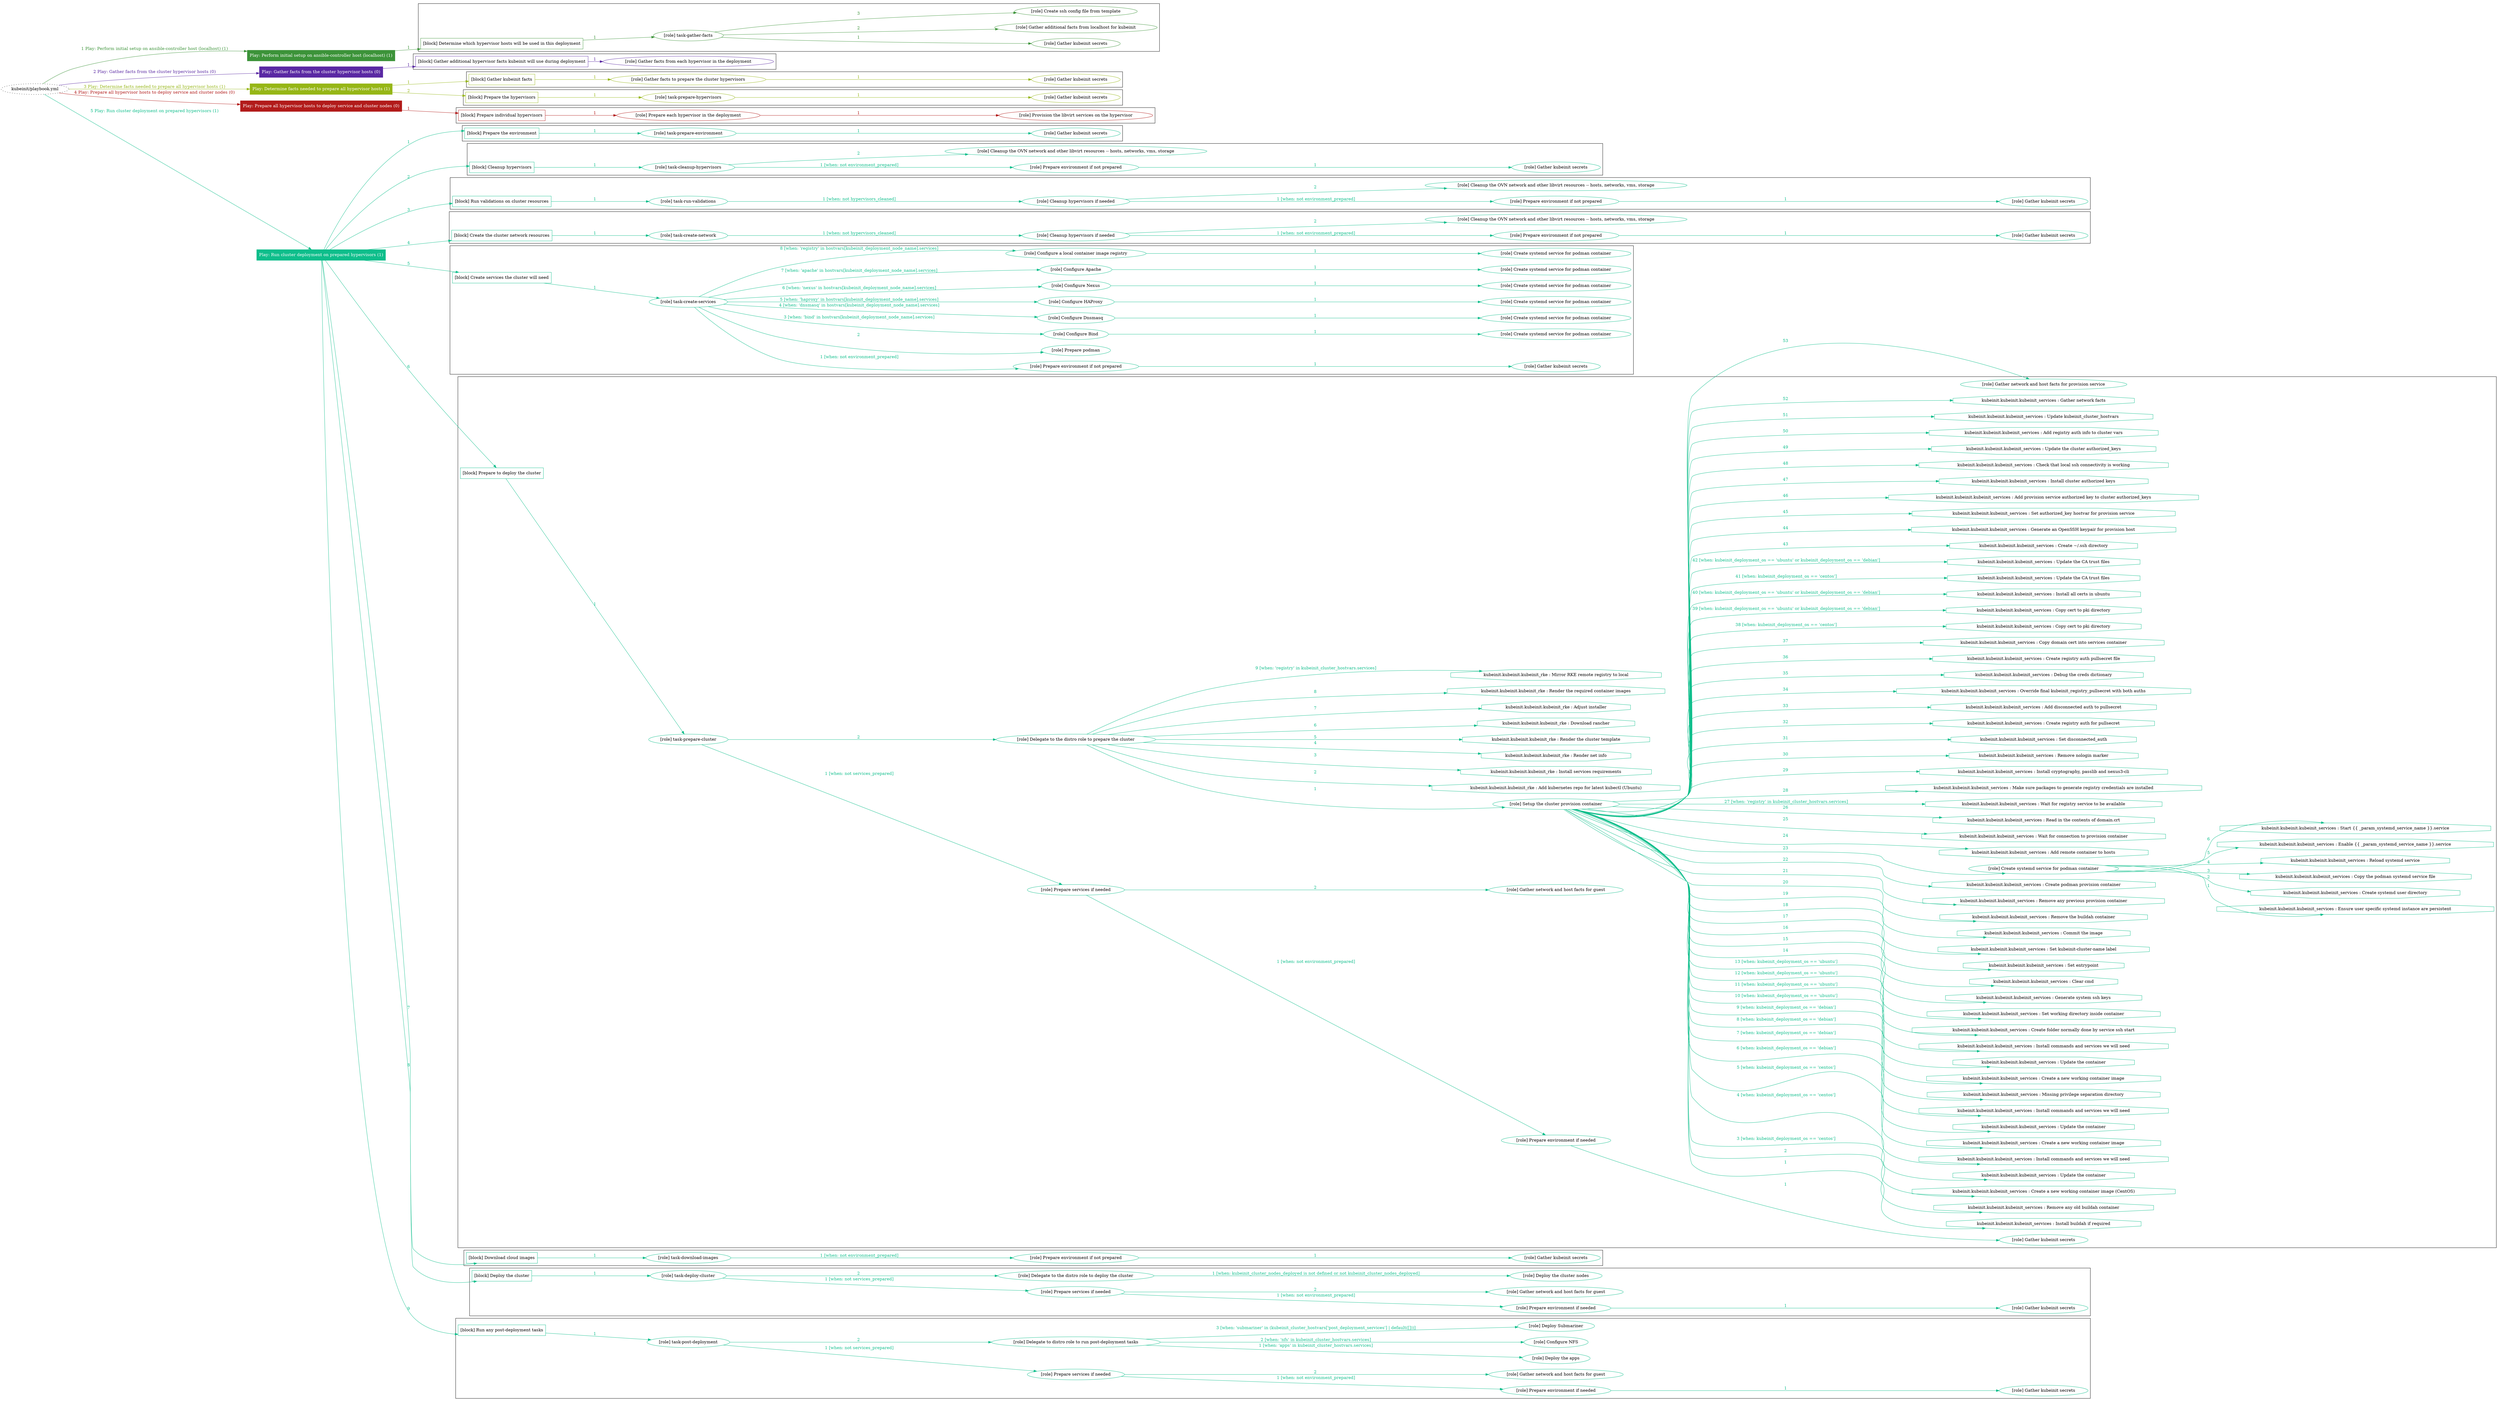 digraph {
	graph [concentrate=true ordering=in rankdir=LR ratio=fill]
	edge [esep=5 sep=10]
	"kubeinit/playbook.yml" [URL="/home/runner/work/kubeinit/kubeinit/kubeinit/playbook.yml" id=playbook_82446bd9 style=dotted]
	"kubeinit/playbook.yml" -> play_92410ab6 [label="1 Play: Perform initial setup on ansible-controller host (localhost) (1)" color="#3c9339" fontcolor="#3c9339" id=edge_play_92410ab6 labeltooltip="1 Play: Perform initial setup on ansible-controller host (localhost) (1)" tooltip="1 Play: Perform initial setup on ansible-controller host (localhost) (1)"]
	subgraph "Play: Perform initial setup on ansible-controller host (localhost) (1)" {
		play_92410ab6 [label="Play: Perform initial setup on ansible-controller host (localhost) (1)" URL="/home/runner/work/kubeinit/kubeinit/kubeinit/playbook.yml" color="#3c9339" fontcolor="#ffffff" id=play_92410ab6 shape=box style=filled tooltip=localhost]
		play_92410ab6 -> block_c1a61055 [label=1 color="#3c9339" fontcolor="#3c9339" id=edge_block_c1a61055 labeltooltip=1 tooltip=1]
		subgraph cluster_block_c1a61055 {
			block_c1a61055 [label="[block] Determine which hypervisor hosts will be used in this deployment" URL="/home/runner/work/kubeinit/kubeinit/kubeinit/playbook.yml" color="#3c9339" id=block_c1a61055 labeltooltip="Determine which hypervisor hosts will be used in this deployment" shape=box tooltip="Determine which hypervisor hosts will be used in this deployment"]
			block_c1a61055 -> role_830641d8 [label="1 " color="#3c9339" fontcolor="#3c9339" id=edge_role_830641d8 labeltooltip="1 " tooltip="1 "]
			subgraph "task-gather-facts" {
				role_830641d8 [label="[role] task-gather-facts" URL="/home/runner/work/kubeinit/kubeinit/kubeinit/playbook.yml" color="#3c9339" id=role_830641d8 tooltip="task-gather-facts"]
				role_830641d8 -> role_ef516f36 [label="1 " color="#3c9339" fontcolor="#3c9339" id=edge_role_ef516f36 labeltooltip="1 " tooltip="1 "]
				subgraph "Gather kubeinit secrets" {
					role_ef516f36 [label="[role] Gather kubeinit secrets" URL="/home/runner/.ansible/collections/ansible_collections/kubeinit/kubeinit/roles/kubeinit_prepare/tasks/build_hypervisors_group.yml" color="#3c9339" id=role_ef516f36 tooltip="Gather kubeinit secrets"]
				}
				role_830641d8 -> role_2cbc3a41 [label="2 " color="#3c9339" fontcolor="#3c9339" id=edge_role_2cbc3a41 labeltooltip="2 " tooltip="2 "]
				subgraph "Gather additional facts from localhost for kubeinit" {
					role_2cbc3a41 [label="[role] Gather additional facts from localhost for kubeinit" URL="/home/runner/.ansible/collections/ansible_collections/kubeinit/kubeinit/roles/kubeinit_prepare/tasks/build_hypervisors_group.yml" color="#3c9339" id=role_2cbc3a41 tooltip="Gather additional facts from localhost for kubeinit"]
				}
				role_830641d8 -> role_9721f0af [label="3 " color="#3c9339" fontcolor="#3c9339" id=edge_role_9721f0af labeltooltip="3 " tooltip="3 "]
				subgraph "Create ssh config file from template" {
					role_9721f0af [label="[role] Create ssh config file from template" URL="/home/runner/.ansible/collections/ansible_collections/kubeinit/kubeinit/roles/kubeinit_prepare/tasks/build_hypervisors_group.yml" color="#3c9339" id=role_9721f0af tooltip="Create ssh config file from template"]
				}
			}
		}
	}
	"kubeinit/playbook.yml" -> play_8f67732a [label="2 Play: Gather facts from the cluster hypervisor hosts (0)" color="#5a29a3" fontcolor="#5a29a3" id=edge_play_8f67732a labeltooltip="2 Play: Gather facts from the cluster hypervisor hosts (0)" tooltip="2 Play: Gather facts from the cluster hypervisor hosts (0)"]
	subgraph "Play: Gather facts from the cluster hypervisor hosts (0)" {
		play_8f67732a [label="Play: Gather facts from the cluster hypervisor hosts (0)" URL="/home/runner/work/kubeinit/kubeinit/kubeinit/playbook.yml" color="#5a29a3" fontcolor="#ffffff" id=play_8f67732a shape=box style=filled tooltip="Play: Gather facts from the cluster hypervisor hosts (0)"]
		play_8f67732a -> block_a74eabae [label=1 color="#5a29a3" fontcolor="#5a29a3" id=edge_block_a74eabae labeltooltip=1 tooltip=1]
		subgraph cluster_block_a74eabae {
			block_a74eabae [label="[block] Gather additional hypervisor facts kubeinit will use during deployment" URL="/home/runner/work/kubeinit/kubeinit/kubeinit/playbook.yml" color="#5a29a3" id=block_a74eabae labeltooltip="Gather additional hypervisor facts kubeinit will use during deployment" shape=box tooltip="Gather additional hypervisor facts kubeinit will use during deployment"]
			block_a74eabae -> role_efaf1440 [label="1 " color="#5a29a3" fontcolor="#5a29a3" id=edge_role_efaf1440 labeltooltip="1 " tooltip="1 "]
			subgraph "Gather facts from each hypervisor in the deployment" {
				role_efaf1440 [label="[role] Gather facts from each hypervisor in the deployment" URL="/home/runner/work/kubeinit/kubeinit/kubeinit/playbook.yml" color="#5a29a3" id=role_efaf1440 tooltip="Gather facts from each hypervisor in the deployment"]
			}
		}
	}
	"kubeinit/playbook.yml" -> play_79f1aa2c [label="3 Play: Determine facts needed to prepare all hypervisor hosts (1)" color="#96b616" fontcolor="#96b616" id=edge_play_79f1aa2c labeltooltip="3 Play: Determine facts needed to prepare all hypervisor hosts (1)" tooltip="3 Play: Determine facts needed to prepare all hypervisor hosts (1)"]
	subgraph "Play: Determine facts needed to prepare all hypervisor hosts (1)" {
		play_79f1aa2c [label="Play: Determine facts needed to prepare all hypervisor hosts (1)" URL="/home/runner/work/kubeinit/kubeinit/kubeinit/playbook.yml" color="#96b616" fontcolor="#ffffff" id=play_79f1aa2c shape=box style=filled tooltip=localhost]
		play_79f1aa2c -> block_105f18ce [label=1 color="#96b616" fontcolor="#96b616" id=edge_block_105f18ce labeltooltip=1 tooltip=1]
		subgraph cluster_block_105f18ce {
			block_105f18ce [label="[block] Gather kubeinit facts" URL="/home/runner/work/kubeinit/kubeinit/kubeinit/playbook.yml" color="#96b616" id=block_105f18ce labeltooltip="Gather kubeinit facts" shape=box tooltip="Gather kubeinit facts"]
			block_105f18ce -> role_c05c8818 [label="1 " color="#96b616" fontcolor="#96b616" id=edge_role_c05c8818 labeltooltip="1 " tooltip="1 "]
			subgraph "Gather facts to prepare the cluster hypervisors" {
				role_c05c8818 [label="[role] Gather facts to prepare the cluster hypervisors" URL="/home/runner/work/kubeinit/kubeinit/kubeinit/playbook.yml" color="#96b616" id=role_c05c8818 tooltip="Gather facts to prepare the cluster hypervisors"]
				role_c05c8818 -> role_3701d7c7 [label="1 " color="#96b616" fontcolor="#96b616" id=edge_role_3701d7c7 labeltooltip="1 " tooltip="1 "]
				subgraph "Gather kubeinit secrets" {
					role_3701d7c7 [label="[role] Gather kubeinit secrets" URL="/home/runner/.ansible/collections/ansible_collections/kubeinit/kubeinit/roles/kubeinit_prepare/tasks/gather_kubeinit_facts.yml" color="#96b616" id=role_3701d7c7 tooltip="Gather kubeinit secrets"]
				}
			}
		}
		play_79f1aa2c -> block_c062fcad [label=2 color="#96b616" fontcolor="#96b616" id=edge_block_c062fcad labeltooltip=2 tooltip=2]
		subgraph cluster_block_c062fcad {
			block_c062fcad [label="[block] Prepare the hypervisors" URL="/home/runner/work/kubeinit/kubeinit/kubeinit/playbook.yml" color="#96b616" id=block_c062fcad labeltooltip="Prepare the hypervisors" shape=box tooltip="Prepare the hypervisors"]
			block_c062fcad -> role_e8f89937 [label="1 " color="#96b616" fontcolor="#96b616" id=edge_role_e8f89937 labeltooltip="1 " tooltip="1 "]
			subgraph "task-prepare-hypervisors" {
				role_e8f89937 [label="[role] task-prepare-hypervisors" URL="/home/runner/work/kubeinit/kubeinit/kubeinit/playbook.yml" color="#96b616" id=role_e8f89937 tooltip="task-prepare-hypervisors"]
				role_e8f89937 -> role_f94fe279 [label="1 " color="#96b616" fontcolor="#96b616" id=edge_role_f94fe279 labeltooltip="1 " tooltip="1 "]
				subgraph "Gather kubeinit secrets" {
					role_f94fe279 [label="[role] Gather kubeinit secrets" URL="/home/runner/.ansible/collections/ansible_collections/kubeinit/kubeinit/roles/kubeinit_prepare/tasks/gather_kubeinit_facts.yml" color="#96b616" id=role_f94fe279 tooltip="Gather kubeinit secrets"]
				}
			}
		}
	}
	"kubeinit/playbook.yml" -> play_8637920a [label="4 Play: Prepare all hypervisor hosts to deploy service and cluster nodes (0)" color="#b21b1a" fontcolor="#b21b1a" id=edge_play_8637920a labeltooltip="4 Play: Prepare all hypervisor hosts to deploy service and cluster nodes (0)" tooltip="4 Play: Prepare all hypervisor hosts to deploy service and cluster nodes (0)"]
	subgraph "Play: Prepare all hypervisor hosts to deploy service and cluster nodes (0)" {
		play_8637920a [label="Play: Prepare all hypervisor hosts to deploy service and cluster nodes (0)" URL="/home/runner/work/kubeinit/kubeinit/kubeinit/playbook.yml" color="#b21b1a" fontcolor="#ffffff" id=play_8637920a shape=box style=filled tooltip="Play: Prepare all hypervisor hosts to deploy service and cluster nodes (0)"]
		play_8637920a -> block_6cf169c9 [label=1 color="#b21b1a" fontcolor="#b21b1a" id=edge_block_6cf169c9 labeltooltip=1 tooltip=1]
		subgraph cluster_block_6cf169c9 {
			block_6cf169c9 [label="[block] Prepare individual hypervisors" URL="/home/runner/work/kubeinit/kubeinit/kubeinit/playbook.yml" color="#b21b1a" id=block_6cf169c9 labeltooltip="Prepare individual hypervisors" shape=box tooltip="Prepare individual hypervisors"]
			block_6cf169c9 -> role_16ee4f93 [label="1 " color="#b21b1a" fontcolor="#b21b1a" id=edge_role_16ee4f93 labeltooltip="1 " tooltip="1 "]
			subgraph "Prepare each hypervisor in the deployment" {
				role_16ee4f93 [label="[role] Prepare each hypervisor in the deployment" URL="/home/runner/work/kubeinit/kubeinit/kubeinit/playbook.yml" color="#b21b1a" id=role_16ee4f93 tooltip="Prepare each hypervisor in the deployment"]
				role_16ee4f93 -> role_3b7bb3ef [label="1 " color="#b21b1a" fontcolor="#b21b1a" id=edge_role_3b7bb3ef labeltooltip="1 " tooltip="1 "]
				subgraph "Provision the libvirt services on the hypervisor" {
					role_3b7bb3ef [label="[role] Provision the libvirt services on the hypervisor" URL="/home/runner/.ansible/collections/ansible_collections/kubeinit/kubeinit/roles/kubeinit_prepare/tasks/prepare_hypervisor.yml" color="#b21b1a" id=role_3b7bb3ef tooltip="Provision the libvirt services on the hypervisor"]
				}
			}
		}
	}
	"kubeinit/playbook.yml" -> play_aa606b81 [label="5 Play: Run cluster deployment on prepared hypervisors (1)" color="#0ebe8b" fontcolor="#0ebe8b" id=edge_play_aa606b81 labeltooltip="5 Play: Run cluster deployment on prepared hypervisors (1)" tooltip="5 Play: Run cluster deployment on prepared hypervisors (1)"]
	subgraph "Play: Run cluster deployment on prepared hypervisors (1)" {
		play_aa606b81 [label="Play: Run cluster deployment on prepared hypervisors (1)" URL="/home/runner/work/kubeinit/kubeinit/kubeinit/playbook.yml" color="#0ebe8b" fontcolor="#ffffff" id=play_aa606b81 shape=box style=filled tooltip=localhost]
		play_aa606b81 -> block_034cde58 [label=1 color="#0ebe8b" fontcolor="#0ebe8b" id=edge_block_034cde58 labeltooltip=1 tooltip=1]
		subgraph cluster_block_034cde58 {
			block_034cde58 [label="[block] Prepare the environment" URL="/home/runner/work/kubeinit/kubeinit/kubeinit/playbook.yml" color="#0ebe8b" id=block_034cde58 labeltooltip="Prepare the environment" shape=box tooltip="Prepare the environment"]
			block_034cde58 -> role_da7cb440 [label="1 " color="#0ebe8b" fontcolor="#0ebe8b" id=edge_role_da7cb440 labeltooltip="1 " tooltip="1 "]
			subgraph "task-prepare-environment" {
				role_da7cb440 [label="[role] task-prepare-environment" URL="/home/runner/work/kubeinit/kubeinit/kubeinit/playbook.yml" color="#0ebe8b" id=role_da7cb440 tooltip="task-prepare-environment"]
				role_da7cb440 -> role_d48718fa [label="1 " color="#0ebe8b" fontcolor="#0ebe8b" id=edge_role_d48718fa labeltooltip="1 " tooltip="1 "]
				subgraph "Gather kubeinit secrets" {
					role_d48718fa [label="[role] Gather kubeinit secrets" URL="/home/runner/.ansible/collections/ansible_collections/kubeinit/kubeinit/roles/kubeinit_prepare/tasks/gather_kubeinit_facts.yml" color="#0ebe8b" id=role_d48718fa tooltip="Gather kubeinit secrets"]
				}
			}
		}
		play_aa606b81 -> block_2de6b77f [label=2 color="#0ebe8b" fontcolor="#0ebe8b" id=edge_block_2de6b77f labeltooltip=2 tooltip=2]
		subgraph cluster_block_2de6b77f {
			block_2de6b77f [label="[block] Cleanup hypervisors" URL="/home/runner/work/kubeinit/kubeinit/kubeinit/playbook.yml" color="#0ebe8b" id=block_2de6b77f labeltooltip="Cleanup hypervisors" shape=box tooltip="Cleanup hypervisors"]
			block_2de6b77f -> role_8a86fa7e [label="1 " color="#0ebe8b" fontcolor="#0ebe8b" id=edge_role_8a86fa7e labeltooltip="1 " tooltip="1 "]
			subgraph "task-cleanup-hypervisors" {
				role_8a86fa7e [label="[role] task-cleanup-hypervisors" URL="/home/runner/work/kubeinit/kubeinit/kubeinit/playbook.yml" color="#0ebe8b" id=role_8a86fa7e tooltip="task-cleanup-hypervisors"]
				role_8a86fa7e -> role_460efd26 [label="1 [when: not environment_prepared]" color="#0ebe8b" fontcolor="#0ebe8b" id=edge_role_460efd26 labeltooltip="1 [when: not environment_prepared]" tooltip="1 [when: not environment_prepared]"]
				subgraph "Prepare environment if not prepared" {
					role_460efd26 [label="[role] Prepare environment if not prepared" URL="/home/runner/.ansible/collections/ansible_collections/kubeinit/kubeinit/roles/kubeinit_prepare/tasks/cleanup_hypervisors.yml" color="#0ebe8b" id=role_460efd26 tooltip="Prepare environment if not prepared"]
					role_460efd26 -> role_4ed78e33 [label="1 " color="#0ebe8b" fontcolor="#0ebe8b" id=edge_role_4ed78e33 labeltooltip="1 " tooltip="1 "]
					subgraph "Gather kubeinit secrets" {
						role_4ed78e33 [label="[role] Gather kubeinit secrets" URL="/home/runner/.ansible/collections/ansible_collections/kubeinit/kubeinit/roles/kubeinit_prepare/tasks/gather_kubeinit_facts.yml" color="#0ebe8b" id=role_4ed78e33 tooltip="Gather kubeinit secrets"]
					}
				}
				role_8a86fa7e -> role_61e039b5 [label="2 " color="#0ebe8b" fontcolor="#0ebe8b" id=edge_role_61e039b5 labeltooltip="2 " tooltip="2 "]
				subgraph "Cleanup the OVN network and other libvirt resources -- hosts, networks, vms, storage" {
					role_61e039b5 [label="[role] Cleanup the OVN network and other libvirt resources -- hosts, networks, vms, storage" URL="/home/runner/.ansible/collections/ansible_collections/kubeinit/kubeinit/roles/kubeinit_prepare/tasks/cleanup_hypervisors.yml" color="#0ebe8b" id=role_61e039b5 tooltip="Cleanup the OVN network and other libvirt resources -- hosts, networks, vms, storage"]
				}
			}
		}
		play_aa606b81 -> block_7f3b71d1 [label=3 color="#0ebe8b" fontcolor="#0ebe8b" id=edge_block_7f3b71d1 labeltooltip=3 tooltip=3]
		subgraph cluster_block_7f3b71d1 {
			block_7f3b71d1 [label="[block] Run validations on cluster resources" URL="/home/runner/work/kubeinit/kubeinit/kubeinit/playbook.yml" color="#0ebe8b" id=block_7f3b71d1 labeltooltip="Run validations on cluster resources" shape=box tooltip="Run validations on cluster resources"]
			block_7f3b71d1 -> role_ab624360 [label="1 " color="#0ebe8b" fontcolor="#0ebe8b" id=edge_role_ab624360 labeltooltip="1 " tooltip="1 "]
			subgraph "task-run-validations" {
				role_ab624360 [label="[role] task-run-validations" URL="/home/runner/work/kubeinit/kubeinit/kubeinit/playbook.yml" color="#0ebe8b" id=role_ab624360 tooltip="task-run-validations"]
				role_ab624360 -> role_ac04028c [label="1 [when: not hypervisors_cleaned]" color="#0ebe8b" fontcolor="#0ebe8b" id=edge_role_ac04028c labeltooltip="1 [when: not hypervisors_cleaned]" tooltip="1 [when: not hypervisors_cleaned]"]
				subgraph "Cleanup hypervisors if needed" {
					role_ac04028c [label="[role] Cleanup hypervisors if needed" URL="/home/runner/.ansible/collections/ansible_collections/kubeinit/kubeinit/roles/kubeinit_validations/tasks/main.yml" color="#0ebe8b" id=role_ac04028c tooltip="Cleanup hypervisors if needed"]
					role_ac04028c -> role_9a91503d [label="1 [when: not environment_prepared]" color="#0ebe8b" fontcolor="#0ebe8b" id=edge_role_9a91503d labeltooltip="1 [when: not environment_prepared]" tooltip="1 [when: not environment_prepared]"]
					subgraph "Prepare environment if not prepared" {
						role_9a91503d [label="[role] Prepare environment if not prepared" URL="/home/runner/.ansible/collections/ansible_collections/kubeinit/kubeinit/roles/kubeinit_prepare/tasks/cleanup_hypervisors.yml" color="#0ebe8b" id=role_9a91503d tooltip="Prepare environment if not prepared"]
						role_9a91503d -> role_0b3d771e [label="1 " color="#0ebe8b" fontcolor="#0ebe8b" id=edge_role_0b3d771e labeltooltip="1 " tooltip="1 "]
						subgraph "Gather kubeinit secrets" {
							role_0b3d771e [label="[role] Gather kubeinit secrets" URL="/home/runner/.ansible/collections/ansible_collections/kubeinit/kubeinit/roles/kubeinit_prepare/tasks/gather_kubeinit_facts.yml" color="#0ebe8b" id=role_0b3d771e tooltip="Gather kubeinit secrets"]
						}
					}
					role_ac04028c -> role_7e0f420c [label="2 " color="#0ebe8b" fontcolor="#0ebe8b" id=edge_role_7e0f420c labeltooltip="2 " tooltip="2 "]
					subgraph "Cleanup the OVN network and other libvirt resources -- hosts, networks, vms, storage" {
						role_7e0f420c [label="[role] Cleanup the OVN network and other libvirt resources -- hosts, networks, vms, storage" URL="/home/runner/.ansible/collections/ansible_collections/kubeinit/kubeinit/roles/kubeinit_prepare/tasks/cleanup_hypervisors.yml" color="#0ebe8b" id=role_7e0f420c tooltip="Cleanup the OVN network and other libvirt resources -- hosts, networks, vms, storage"]
					}
				}
			}
		}
		play_aa606b81 -> block_32cfa744 [label=4 color="#0ebe8b" fontcolor="#0ebe8b" id=edge_block_32cfa744 labeltooltip=4 tooltip=4]
		subgraph cluster_block_32cfa744 {
			block_32cfa744 [label="[block] Create the cluster network resources" URL="/home/runner/work/kubeinit/kubeinit/kubeinit/playbook.yml" color="#0ebe8b" id=block_32cfa744 labeltooltip="Create the cluster network resources" shape=box tooltip="Create the cluster network resources"]
			block_32cfa744 -> role_101bba8e [label="1 " color="#0ebe8b" fontcolor="#0ebe8b" id=edge_role_101bba8e labeltooltip="1 " tooltip="1 "]
			subgraph "task-create-network" {
				role_101bba8e [label="[role] task-create-network" URL="/home/runner/work/kubeinit/kubeinit/kubeinit/playbook.yml" color="#0ebe8b" id=role_101bba8e tooltip="task-create-network"]
				role_101bba8e -> role_f17fb07d [label="1 [when: not hypervisors_cleaned]" color="#0ebe8b" fontcolor="#0ebe8b" id=edge_role_f17fb07d labeltooltip="1 [when: not hypervisors_cleaned]" tooltip="1 [when: not hypervisors_cleaned]"]
				subgraph "Cleanup hypervisors if needed" {
					role_f17fb07d [label="[role] Cleanup hypervisors if needed" URL="/home/runner/.ansible/collections/ansible_collections/kubeinit/kubeinit/roles/kubeinit_libvirt/tasks/create_network.yml" color="#0ebe8b" id=role_f17fb07d tooltip="Cleanup hypervisors if needed"]
					role_f17fb07d -> role_456a8fc7 [label="1 [when: not environment_prepared]" color="#0ebe8b" fontcolor="#0ebe8b" id=edge_role_456a8fc7 labeltooltip="1 [when: not environment_prepared]" tooltip="1 [when: not environment_prepared]"]
					subgraph "Prepare environment if not prepared" {
						role_456a8fc7 [label="[role] Prepare environment if not prepared" URL="/home/runner/.ansible/collections/ansible_collections/kubeinit/kubeinit/roles/kubeinit_prepare/tasks/cleanup_hypervisors.yml" color="#0ebe8b" id=role_456a8fc7 tooltip="Prepare environment if not prepared"]
						role_456a8fc7 -> role_34ac7c53 [label="1 " color="#0ebe8b" fontcolor="#0ebe8b" id=edge_role_34ac7c53 labeltooltip="1 " tooltip="1 "]
						subgraph "Gather kubeinit secrets" {
							role_34ac7c53 [label="[role] Gather kubeinit secrets" URL="/home/runner/.ansible/collections/ansible_collections/kubeinit/kubeinit/roles/kubeinit_prepare/tasks/gather_kubeinit_facts.yml" color="#0ebe8b" id=role_34ac7c53 tooltip="Gather kubeinit secrets"]
						}
					}
					role_f17fb07d -> role_4b03392b [label="2 " color="#0ebe8b" fontcolor="#0ebe8b" id=edge_role_4b03392b labeltooltip="2 " tooltip="2 "]
					subgraph "Cleanup the OVN network and other libvirt resources -- hosts, networks, vms, storage" {
						role_4b03392b [label="[role] Cleanup the OVN network and other libvirt resources -- hosts, networks, vms, storage" URL="/home/runner/.ansible/collections/ansible_collections/kubeinit/kubeinit/roles/kubeinit_prepare/tasks/cleanup_hypervisors.yml" color="#0ebe8b" id=role_4b03392b tooltip="Cleanup the OVN network and other libvirt resources -- hosts, networks, vms, storage"]
					}
				}
			}
		}
		play_aa606b81 -> block_683262ad [label=5 color="#0ebe8b" fontcolor="#0ebe8b" id=edge_block_683262ad labeltooltip=5 tooltip=5]
		subgraph cluster_block_683262ad {
			block_683262ad [label="[block] Create services the cluster will need" URL="/home/runner/work/kubeinit/kubeinit/kubeinit/playbook.yml" color="#0ebe8b" id=block_683262ad labeltooltip="Create services the cluster will need" shape=box tooltip="Create services the cluster will need"]
			block_683262ad -> role_67a40221 [label="1 " color="#0ebe8b" fontcolor="#0ebe8b" id=edge_role_67a40221 labeltooltip="1 " tooltip="1 "]
			subgraph "task-create-services" {
				role_67a40221 [label="[role] task-create-services" URL="/home/runner/work/kubeinit/kubeinit/kubeinit/playbook.yml" color="#0ebe8b" id=role_67a40221 tooltip="task-create-services"]
				role_67a40221 -> role_3c770504 [label="1 [when: not environment_prepared]" color="#0ebe8b" fontcolor="#0ebe8b" id=edge_role_3c770504 labeltooltip="1 [when: not environment_prepared]" tooltip="1 [when: not environment_prepared]"]
				subgraph "Prepare environment if not prepared" {
					role_3c770504 [label="[role] Prepare environment if not prepared" URL="/home/runner/.ansible/collections/ansible_collections/kubeinit/kubeinit/roles/kubeinit_services/tasks/main.yml" color="#0ebe8b" id=role_3c770504 tooltip="Prepare environment if not prepared"]
					role_3c770504 -> role_5c2708e2 [label="1 " color="#0ebe8b" fontcolor="#0ebe8b" id=edge_role_5c2708e2 labeltooltip="1 " tooltip="1 "]
					subgraph "Gather kubeinit secrets" {
						role_5c2708e2 [label="[role] Gather kubeinit secrets" URL="/home/runner/.ansible/collections/ansible_collections/kubeinit/kubeinit/roles/kubeinit_prepare/tasks/gather_kubeinit_facts.yml" color="#0ebe8b" id=role_5c2708e2 tooltip="Gather kubeinit secrets"]
					}
				}
				role_67a40221 -> role_3e0c58ef [label="2 " color="#0ebe8b" fontcolor="#0ebe8b" id=edge_role_3e0c58ef labeltooltip="2 " tooltip="2 "]
				subgraph "Prepare podman" {
					role_3e0c58ef [label="[role] Prepare podman" URL="/home/runner/.ansible/collections/ansible_collections/kubeinit/kubeinit/roles/kubeinit_services/tasks/00_create_service_pod.yml" color="#0ebe8b" id=role_3e0c58ef tooltip="Prepare podman"]
				}
				role_67a40221 -> role_917a938a [label="3 [when: 'bind' in hostvars[kubeinit_deployment_node_name].services]" color="#0ebe8b" fontcolor="#0ebe8b" id=edge_role_917a938a labeltooltip="3 [when: 'bind' in hostvars[kubeinit_deployment_node_name].services]" tooltip="3 [when: 'bind' in hostvars[kubeinit_deployment_node_name].services]"]
				subgraph "Configure Bind" {
					role_917a938a [label="[role] Configure Bind" URL="/home/runner/.ansible/collections/ansible_collections/kubeinit/kubeinit/roles/kubeinit_services/tasks/start_services_containers.yml" color="#0ebe8b" id=role_917a938a tooltip="Configure Bind"]
					role_917a938a -> role_20293fa8 [label="1 " color="#0ebe8b" fontcolor="#0ebe8b" id=edge_role_20293fa8 labeltooltip="1 " tooltip="1 "]
					subgraph "Create systemd service for podman container" {
						role_20293fa8 [label="[role] Create systemd service for podman container" URL="/home/runner/.ansible/collections/ansible_collections/kubeinit/kubeinit/roles/kubeinit_bind/tasks/main.yml" color="#0ebe8b" id=role_20293fa8 tooltip="Create systemd service for podman container"]
					}
				}
				role_67a40221 -> role_586ecfbc [label="4 [when: 'dnsmasq' in hostvars[kubeinit_deployment_node_name].services]" color="#0ebe8b" fontcolor="#0ebe8b" id=edge_role_586ecfbc labeltooltip="4 [when: 'dnsmasq' in hostvars[kubeinit_deployment_node_name].services]" tooltip="4 [when: 'dnsmasq' in hostvars[kubeinit_deployment_node_name].services]"]
				subgraph "Configure Dnsmasq" {
					role_586ecfbc [label="[role] Configure Dnsmasq" URL="/home/runner/.ansible/collections/ansible_collections/kubeinit/kubeinit/roles/kubeinit_services/tasks/start_services_containers.yml" color="#0ebe8b" id=role_586ecfbc tooltip="Configure Dnsmasq"]
					role_586ecfbc -> role_b7a26576 [label="1 " color="#0ebe8b" fontcolor="#0ebe8b" id=edge_role_b7a26576 labeltooltip="1 " tooltip="1 "]
					subgraph "Create systemd service for podman container" {
						role_b7a26576 [label="[role] Create systemd service for podman container" URL="/home/runner/.ansible/collections/ansible_collections/kubeinit/kubeinit/roles/kubeinit_dnsmasq/tasks/main.yml" color="#0ebe8b" id=role_b7a26576 tooltip="Create systemd service for podman container"]
					}
				}
				role_67a40221 -> role_bbdf305c [label="5 [when: 'haproxy' in hostvars[kubeinit_deployment_node_name].services]" color="#0ebe8b" fontcolor="#0ebe8b" id=edge_role_bbdf305c labeltooltip="5 [when: 'haproxy' in hostvars[kubeinit_deployment_node_name].services]" tooltip="5 [when: 'haproxy' in hostvars[kubeinit_deployment_node_name].services]"]
				subgraph "Configure HAProxy" {
					role_bbdf305c [label="[role] Configure HAProxy" URL="/home/runner/.ansible/collections/ansible_collections/kubeinit/kubeinit/roles/kubeinit_services/tasks/start_services_containers.yml" color="#0ebe8b" id=role_bbdf305c tooltip="Configure HAProxy"]
					role_bbdf305c -> role_1e5dbdf5 [label="1 " color="#0ebe8b" fontcolor="#0ebe8b" id=edge_role_1e5dbdf5 labeltooltip="1 " tooltip="1 "]
					subgraph "Create systemd service for podman container" {
						role_1e5dbdf5 [label="[role] Create systemd service for podman container" URL="/home/runner/.ansible/collections/ansible_collections/kubeinit/kubeinit/roles/kubeinit_haproxy/tasks/main.yml" color="#0ebe8b" id=role_1e5dbdf5 tooltip="Create systemd service for podman container"]
					}
				}
				role_67a40221 -> role_ac0910e3 [label="6 [when: 'nexus' in hostvars[kubeinit_deployment_node_name].services]" color="#0ebe8b" fontcolor="#0ebe8b" id=edge_role_ac0910e3 labeltooltip="6 [when: 'nexus' in hostvars[kubeinit_deployment_node_name].services]" tooltip="6 [when: 'nexus' in hostvars[kubeinit_deployment_node_name].services]"]
				subgraph "Configure Nexus" {
					role_ac0910e3 [label="[role] Configure Nexus" URL="/home/runner/.ansible/collections/ansible_collections/kubeinit/kubeinit/roles/kubeinit_services/tasks/start_services_containers.yml" color="#0ebe8b" id=role_ac0910e3 tooltip="Configure Nexus"]
					role_ac0910e3 -> role_d97d9350 [label="1 " color="#0ebe8b" fontcolor="#0ebe8b" id=edge_role_d97d9350 labeltooltip="1 " tooltip="1 "]
					subgraph "Create systemd service for podman container" {
						role_d97d9350 [label="[role] Create systemd service for podman container" URL="/home/runner/.ansible/collections/ansible_collections/kubeinit/kubeinit/roles/kubeinit_nexus/tasks/main.yml" color="#0ebe8b" id=role_d97d9350 tooltip="Create systemd service for podman container"]
					}
				}
				role_67a40221 -> role_cded0b57 [label="7 [when: 'apache' in hostvars[kubeinit_deployment_node_name].services]" color="#0ebe8b" fontcolor="#0ebe8b" id=edge_role_cded0b57 labeltooltip="7 [when: 'apache' in hostvars[kubeinit_deployment_node_name].services]" tooltip="7 [when: 'apache' in hostvars[kubeinit_deployment_node_name].services]"]
				subgraph "Configure Apache" {
					role_cded0b57 [label="[role] Configure Apache" URL="/home/runner/.ansible/collections/ansible_collections/kubeinit/kubeinit/roles/kubeinit_services/tasks/start_services_containers.yml" color="#0ebe8b" id=role_cded0b57 tooltip="Configure Apache"]
					role_cded0b57 -> role_c5f7c55b [label="1 " color="#0ebe8b" fontcolor="#0ebe8b" id=edge_role_c5f7c55b labeltooltip="1 " tooltip="1 "]
					subgraph "Create systemd service for podman container" {
						role_c5f7c55b [label="[role] Create systemd service for podman container" URL="/home/runner/.ansible/collections/ansible_collections/kubeinit/kubeinit/roles/kubeinit_apache/tasks/main.yml" color="#0ebe8b" id=role_c5f7c55b tooltip="Create systemd service for podman container"]
					}
				}
				role_67a40221 -> role_5cf8bbfd [label="8 [when: 'registry' in hostvars[kubeinit_deployment_node_name].services]" color="#0ebe8b" fontcolor="#0ebe8b" id=edge_role_5cf8bbfd labeltooltip="8 [when: 'registry' in hostvars[kubeinit_deployment_node_name].services]" tooltip="8 [when: 'registry' in hostvars[kubeinit_deployment_node_name].services]"]
				subgraph "Configure a local container image registry" {
					role_5cf8bbfd [label="[role] Configure a local container image registry" URL="/home/runner/.ansible/collections/ansible_collections/kubeinit/kubeinit/roles/kubeinit_services/tasks/start_services_containers.yml" color="#0ebe8b" id=role_5cf8bbfd tooltip="Configure a local container image registry"]
					role_5cf8bbfd -> role_f6685b40 [label="1 " color="#0ebe8b" fontcolor="#0ebe8b" id=edge_role_f6685b40 labeltooltip="1 " tooltip="1 "]
					subgraph "Create systemd service for podman container" {
						role_f6685b40 [label="[role] Create systemd service for podman container" URL="/home/runner/.ansible/collections/ansible_collections/kubeinit/kubeinit/roles/kubeinit_registry/tasks/main.yml" color="#0ebe8b" id=role_f6685b40 tooltip="Create systemd service for podman container"]
					}
				}
			}
		}
		play_aa606b81 -> block_63362682 [label=6 color="#0ebe8b" fontcolor="#0ebe8b" id=edge_block_63362682 labeltooltip=6 tooltip=6]
		subgraph cluster_block_63362682 {
			block_63362682 [label="[block] Prepare to deploy the cluster" URL="/home/runner/work/kubeinit/kubeinit/kubeinit/playbook.yml" color="#0ebe8b" id=block_63362682 labeltooltip="Prepare to deploy the cluster" shape=box tooltip="Prepare to deploy the cluster"]
			block_63362682 -> role_180e6ea1 [label="1 " color="#0ebe8b" fontcolor="#0ebe8b" id=edge_role_180e6ea1 labeltooltip="1 " tooltip="1 "]
			subgraph "task-prepare-cluster" {
				role_180e6ea1 [label="[role] task-prepare-cluster" URL="/home/runner/work/kubeinit/kubeinit/kubeinit/playbook.yml" color="#0ebe8b" id=role_180e6ea1 tooltip="task-prepare-cluster"]
				role_180e6ea1 -> role_ff5792df [label="1 [when: not services_prepared]" color="#0ebe8b" fontcolor="#0ebe8b" id=edge_role_ff5792df labeltooltip="1 [when: not services_prepared]" tooltip="1 [when: not services_prepared]"]
				subgraph "Prepare services if needed" {
					role_ff5792df [label="[role] Prepare services if needed" URL="/home/runner/.ansible/collections/ansible_collections/kubeinit/kubeinit/roles/kubeinit_prepare/tasks/prepare_cluster.yml" color="#0ebe8b" id=role_ff5792df tooltip="Prepare services if needed"]
					role_ff5792df -> role_6bb79e15 [label="1 [when: not environment_prepared]" color="#0ebe8b" fontcolor="#0ebe8b" id=edge_role_6bb79e15 labeltooltip="1 [when: not environment_prepared]" tooltip="1 [when: not environment_prepared]"]
					subgraph "Prepare environment if needed" {
						role_6bb79e15 [label="[role] Prepare environment if needed" URL="/home/runner/.ansible/collections/ansible_collections/kubeinit/kubeinit/roles/kubeinit_services/tasks/prepare_services.yml" color="#0ebe8b" id=role_6bb79e15 tooltip="Prepare environment if needed"]
						role_6bb79e15 -> role_57a82319 [label="1 " color="#0ebe8b" fontcolor="#0ebe8b" id=edge_role_57a82319 labeltooltip="1 " tooltip="1 "]
						subgraph "Gather kubeinit secrets" {
							role_57a82319 [label="[role] Gather kubeinit secrets" URL="/home/runner/.ansible/collections/ansible_collections/kubeinit/kubeinit/roles/kubeinit_prepare/tasks/gather_kubeinit_facts.yml" color="#0ebe8b" id=role_57a82319 tooltip="Gather kubeinit secrets"]
						}
					}
					role_ff5792df -> role_4b2d5512 [label="2 " color="#0ebe8b" fontcolor="#0ebe8b" id=edge_role_4b2d5512 labeltooltip="2 " tooltip="2 "]
					subgraph "Gather network and host facts for guest" {
						role_4b2d5512 [label="[role] Gather network and host facts for guest" URL="/home/runner/.ansible/collections/ansible_collections/kubeinit/kubeinit/roles/kubeinit_services/tasks/prepare_services.yml" color="#0ebe8b" id=role_4b2d5512 tooltip="Gather network and host facts for guest"]
					}
				}
				role_180e6ea1 -> role_491cf057 [label="2 " color="#0ebe8b" fontcolor="#0ebe8b" id=edge_role_491cf057 labeltooltip="2 " tooltip="2 "]
				subgraph "Delegate to the distro role to prepare the cluster" {
					role_491cf057 [label="[role] Delegate to the distro role to prepare the cluster" URL="/home/runner/.ansible/collections/ansible_collections/kubeinit/kubeinit/roles/kubeinit_prepare/tasks/prepare_cluster.yml" color="#0ebe8b" id=role_491cf057 tooltip="Delegate to the distro role to prepare the cluster"]
					role_491cf057 -> role_0d014e28 [label="1 " color="#0ebe8b" fontcolor="#0ebe8b" id=edge_role_0d014e28 labeltooltip="1 " tooltip="1 "]
					subgraph "Setup the cluster provision container" {
						role_0d014e28 [label="[role] Setup the cluster provision container" URL="/home/runner/.ansible/collections/ansible_collections/kubeinit/kubeinit/roles/kubeinit_rke/tasks/prepare_cluster.yml" color="#0ebe8b" id=role_0d014e28 tooltip="Setup the cluster provision container"]
						task_d0b83d07 [label="kubeinit.kubeinit.kubeinit_services : Install buildah if required" URL="/home/runner/.ansible/collections/ansible_collections/kubeinit/kubeinit/roles/kubeinit_services/tasks/create_provision_container.yml" color="#0ebe8b" id=task_d0b83d07 shape=octagon tooltip="kubeinit.kubeinit.kubeinit_services : Install buildah if required"]
						role_0d014e28 -> task_d0b83d07 [label="1 " color="#0ebe8b" fontcolor="#0ebe8b" id=edge_task_d0b83d07 labeltooltip="1 " tooltip="1 "]
						task_8d32067b [label="kubeinit.kubeinit.kubeinit_services : Remove any old buildah container" URL="/home/runner/.ansible/collections/ansible_collections/kubeinit/kubeinit/roles/kubeinit_services/tasks/create_provision_container.yml" color="#0ebe8b" id=task_8d32067b shape=octagon tooltip="kubeinit.kubeinit.kubeinit_services : Remove any old buildah container"]
						role_0d014e28 -> task_8d32067b [label="2 " color="#0ebe8b" fontcolor="#0ebe8b" id=edge_task_8d32067b labeltooltip="2 " tooltip="2 "]
						task_94c7abc9 [label="kubeinit.kubeinit.kubeinit_services : Create a new working container image (CentOS)" URL="/home/runner/.ansible/collections/ansible_collections/kubeinit/kubeinit/roles/kubeinit_services/tasks/create_provision_container.yml" color="#0ebe8b" id=task_94c7abc9 shape=octagon tooltip="kubeinit.kubeinit.kubeinit_services : Create a new working container image (CentOS)"]
						role_0d014e28 -> task_94c7abc9 [label="3 [when: kubeinit_deployment_os == 'centos']" color="#0ebe8b" fontcolor="#0ebe8b" id=edge_task_94c7abc9 labeltooltip="3 [when: kubeinit_deployment_os == 'centos']" tooltip="3 [when: kubeinit_deployment_os == 'centos']"]
						task_93a53a9a [label="kubeinit.kubeinit.kubeinit_services : Update the container" URL="/home/runner/.ansible/collections/ansible_collections/kubeinit/kubeinit/roles/kubeinit_services/tasks/create_provision_container.yml" color="#0ebe8b" id=task_93a53a9a shape=octagon tooltip="kubeinit.kubeinit.kubeinit_services : Update the container"]
						role_0d014e28 -> task_93a53a9a [label="4 [when: kubeinit_deployment_os == 'centos']" color="#0ebe8b" fontcolor="#0ebe8b" id=edge_task_93a53a9a labeltooltip="4 [when: kubeinit_deployment_os == 'centos']" tooltip="4 [when: kubeinit_deployment_os == 'centos']"]
						task_3eb06bb2 [label="kubeinit.kubeinit.kubeinit_services : Install commands and services we will need" URL="/home/runner/.ansible/collections/ansible_collections/kubeinit/kubeinit/roles/kubeinit_services/tasks/create_provision_container.yml" color="#0ebe8b" id=task_3eb06bb2 shape=octagon tooltip="kubeinit.kubeinit.kubeinit_services : Install commands and services we will need"]
						role_0d014e28 -> task_3eb06bb2 [label="5 [when: kubeinit_deployment_os == 'centos']" color="#0ebe8b" fontcolor="#0ebe8b" id=edge_task_3eb06bb2 labeltooltip="5 [when: kubeinit_deployment_os == 'centos']" tooltip="5 [when: kubeinit_deployment_os == 'centos']"]
						task_65241eb0 [label="kubeinit.kubeinit.kubeinit_services : Create a new working container image" URL="/home/runner/.ansible/collections/ansible_collections/kubeinit/kubeinit/roles/kubeinit_services/tasks/create_provision_container.yml" color="#0ebe8b" id=task_65241eb0 shape=octagon tooltip="kubeinit.kubeinit.kubeinit_services : Create a new working container image"]
						role_0d014e28 -> task_65241eb0 [label="6 [when: kubeinit_deployment_os == 'debian']" color="#0ebe8b" fontcolor="#0ebe8b" id=edge_task_65241eb0 labeltooltip="6 [when: kubeinit_deployment_os == 'debian']" tooltip="6 [when: kubeinit_deployment_os == 'debian']"]
						task_0f1098c9 [label="kubeinit.kubeinit.kubeinit_services : Update the container" URL="/home/runner/.ansible/collections/ansible_collections/kubeinit/kubeinit/roles/kubeinit_services/tasks/create_provision_container.yml" color="#0ebe8b" id=task_0f1098c9 shape=octagon tooltip="kubeinit.kubeinit.kubeinit_services : Update the container"]
						role_0d014e28 -> task_0f1098c9 [label="7 [when: kubeinit_deployment_os == 'debian']" color="#0ebe8b" fontcolor="#0ebe8b" id=edge_task_0f1098c9 labeltooltip="7 [when: kubeinit_deployment_os == 'debian']" tooltip="7 [when: kubeinit_deployment_os == 'debian']"]
						task_9700f19c [label="kubeinit.kubeinit.kubeinit_services : Install commands and services we will need" URL="/home/runner/.ansible/collections/ansible_collections/kubeinit/kubeinit/roles/kubeinit_services/tasks/create_provision_container.yml" color="#0ebe8b" id=task_9700f19c shape=octagon tooltip="kubeinit.kubeinit.kubeinit_services : Install commands and services we will need"]
						role_0d014e28 -> task_9700f19c [label="8 [when: kubeinit_deployment_os == 'debian']" color="#0ebe8b" fontcolor="#0ebe8b" id=edge_task_9700f19c labeltooltip="8 [when: kubeinit_deployment_os == 'debian']" tooltip="8 [when: kubeinit_deployment_os == 'debian']"]
						task_a562ccc9 [label="kubeinit.kubeinit.kubeinit_services : Missing privilege separation directory" URL="/home/runner/.ansible/collections/ansible_collections/kubeinit/kubeinit/roles/kubeinit_services/tasks/create_provision_container.yml" color="#0ebe8b" id=task_a562ccc9 shape=octagon tooltip="kubeinit.kubeinit.kubeinit_services : Missing privilege separation directory"]
						role_0d014e28 -> task_a562ccc9 [label="9 [when: kubeinit_deployment_os == 'debian']" color="#0ebe8b" fontcolor="#0ebe8b" id=edge_task_a562ccc9 labeltooltip="9 [when: kubeinit_deployment_os == 'debian']" tooltip="9 [when: kubeinit_deployment_os == 'debian']"]
						task_fcd52683 [label="kubeinit.kubeinit.kubeinit_services : Create a new working container image" URL="/home/runner/.ansible/collections/ansible_collections/kubeinit/kubeinit/roles/kubeinit_services/tasks/create_provision_container.yml" color="#0ebe8b" id=task_fcd52683 shape=octagon tooltip="kubeinit.kubeinit.kubeinit_services : Create a new working container image"]
						role_0d014e28 -> task_fcd52683 [label="10 [when: kubeinit_deployment_os == 'ubuntu']" color="#0ebe8b" fontcolor="#0ebe8b" id=edge_task_fcd52683 labeltooltip="10 [when: kubeinit_deployment_os == 'ubuntu']" tooltip="10 [when: kubeinit_deployment_os == 'ubuntu']"]
						task_860f5e82 [label="kubeinit.kubeinit.kubeinit_services : Update the container" URL="/home/runner/.ansible/collections/ansible_collections/kubeinit/kubeinit/roles/kubeinit_services/tasks/create_provision_container.yml" color="#0ebe8b" id=task_860f5e82 shape=octagon tooltip="kubeinit.kubeinit.kubeinit_services : Update the container"]
						role_0d014e28 -> task_860f5e82 [label="11 [when: kubeinit_deployment_os == 'ubuntu']" color="#0ebe8b" fontcolor="#0ebe8b" id=edge_task_860f5e82 labeltooltip="11 [when: kubeinit_deployment_os == 'ubuntu']" tooltip="11 [when: kubeinit_deployment_os == 'ubuntu']"]
						task_30cffc98 [label="kubeinit.kubeinit.kubeinit_services : Install commands and services we will need" URL="/home/runner/.ansible/collections/ansible_collections/kubeinit/kubeinit/roles/kubeinit_services/tasks/create_provision_container.yml" color="#0ebe8b" id=task_30cffc98 shape=octagon tooltip="kubeinit.kubeinit.kubeinit_services : Install commands and services we will need"]
						role_0d014e28 -> task_30cffc98 [label="12 [when: kubeinit_deployment_os == 'ubuntu']" color="#0ebe8b" fontcolor="#0ebe8b" id=edge_task_30cffc98 labeltooltip="12 [when: kubeinit_deployment_os == 'ubuntu']" tooltip="12 [when: kubeinit_deployment_os == 'ubuntu']"]
						task_c77145de [label="kubeinit.kubeinit.kubeinit_services : Create folder normally done by service ssh start" URL="/home/runner/.ansible/collections/ansible_collections/kubeinit/kubeinit/roles/kubeinit_services/tasks/create_provision_container.yml" color="#0ebe8b" id=task_c77145de shape=octagon tooltip="kubeinit.kubeinit.kubeinit_services : Create folder normally done by service ssh start"]
						role_0d014e28 -> task_c77145de [label="13 [when: kubeinit_deployment_os == 'ubuntu']" color="#0ebe8b" fontcolor="#0ebe8b" id=edge_task_c77145de labeltooltip="13 [when: kubeinit_deployment_os == 'ubuntu']" tooltip="13 [when: kubeinit_deployment_os == 'ubuntu']"]
						task_417bf22c [label="kubeinit.kubeinit.kubeinit_services : Set working directory inside container" URL="/home/runner/.ansible/collections/ansible_collections/kubeinit/kubeinit/roles/kubeinit_services/tasks/create_provision_container.yml" color="#0ebe8b" id=task_417bf22c shape=octagon tooltip="kubeinit.kubeinit.kubeinit_services : Set working directory inside container"]
						role_0d014e28 -> task_417bf22c [label="14 " color="#0ebe8b" fontcolor="#0ebe8b" id=edge_task_417bf22c labeltooltip="14 " tooltip="14 "]
						task_b3966bca [label="kubeinit.kubeinit.kubeinit_services : Generate system ssh keys" URL="/home/runner/.ansible/collections/ansible_collections/kubeinit/kubeinit/roles/kubeinit_services/tasks/create_provision_container.yml" color="#0ebe8b" id=task_b3966bca shape=octagon tooltip="kubeinit.kubeinit.kubeinit_services : Generate system ssh keys"]
						role_0d014e28 -> task_b3966bca [label="15 " color="#0ebe8b" fontcolor="#0ebe8b" id=edge_task_b3966bca labeltooltip="15 " tooltip="15 "]
						task_a802a55b [label="kubeinit.kubeinit.kubeinit_services : Clear cmd" URL="/home/runner/.ansible/collections/ansible_collections/kubeinit/kubeinit/roles/kubeinit_services/tasks/create_provision_container.yml" color="#0ebe8b" id=task_a802a55b shape=octagon tooltip="kubeinit.kubeinit.kubeinit_services : Clear cmd"]
						role_0d014e28 -> task_a802a55b [label="16 " color="#0ebe8b" fontcolor="#0ebe8b" id=edge_task_a802a55b labeltooltip="16 " tooltip="16 "]
						task_7b6cc050 [label="kubeinit.kubeinit.kubeinit_services : Set entrypoint" URL="/home/runner/.ansible/collections/ansible_collections/kubeinit/kubeinit/roles/kubeinit_services/tasks/create_provision_container.yml" color="#0ebe8b" id=task_7b6cc050 shape=octagon tooltip="kubeinit.kubeinit.kubeinit_services : Set entrypoint"]
						role_0d014e28 -> task_7b6cc050 [label="17 " color="#0ebe8b" fontcolor="#0ebe8b" id=edge_task_7b6cc050 labeltooltip="17 " tooltip="17 "]
						task_e9075229 [label="kubeinit.kubeinit.kubeinit_services : Set kubeinit-cluster-name label" URL="/home/runner/.ansible/collections/ansible_collections/kubeinit/kubeinit/roles/kubeinit_services/tasks/create_provision_container.yml" color="#0ebe8b" id=task_e9075229 shape=octagon tooltip="kubeinit.kubeinit.kubeinit_services : Set kubeinit-cluster-name label"]
						role_0d014e28 -> task_e9075229 [label="18 " color="#0ebe8b" fontcolor="#0ebe8b" id=edge_task_e9075229 labeltooltip="18 " tooltip="18 "]
						task_a00aab6a [label="kubeinit.kubeinit.kubeinit_services : Commit the image" URL="/home/runner/.ansible/collections/ansible_collections/kubeinit/kubeinit/roles/kubeinit_services/tasks/create_provision_container.yml" color="#0ebe8b" id=task_a00aab6a shape=octagon tooltip="kubeinit.kubeinit.kubeinit_services : Commit the image"]
						role_0d014e28 -> task_a00aab6a [label="19 " color="#0ebe8b" fontcolor="#0ebe8b" id=edge_task_a00aab6a labeltooltip="19 " tooltip="19 "]
						task_84ca1cf6 [label="kubeinit.kubeinit.kubeinit_services : Remove the buildah container" URL="/home/runner/.ansible/collections/ansible_collections/kubeinit/kubeinit/roles/kubeinit_services/tasks/create_provision_container.yml" color="#0ebe8b" id=task_84ca1cf6 shape=octagon tooltip="kubeinit.kubeinit.kubeinit_services : Remove the buildah container"]
						role_0d014e28 -> task_84ca1cf6 [label="20 " color="#0ebe8b" fontcolor="#0ebe8b" id=edge_task_84ca1cf6 labeltooltip="20 " tooltip="20 "]
						task_860c7e73 [label="kubeinit.kubeinit.kubeinit_services : Remove any previous provision container" URL="/home/runner/.ansible/collections/ansible_collections/kubeinit/kubeinit/roles/kubeinit_services/tasks/create_provision_container.yml" color="#0ebe8b" id=task_860c7e73 shape=octagon tooltip="kubeinit.kubeinit.kubeinit_services : Remove any previous provision container"]
						role_0d014e28 -> task_860c7e73 [label="21 " color="#0ebe8b" fontcolor="#0ebe8b" id=edge_task_860c7e73 labeltooltip="21 " tooltip="21 "]
						task_f0ea904f [label="kubeinit.kubeinit.kubeinit_services : Create podman provision container" URL="/home/runner/.ansible/collections/ansible_collections/kubeinit/kubeinit/roles/kubeinit_services/tasks/create_provision_container.yml" color="#0ebe8b" id=task_f0ea904f shape=octagon tooltip="kubeinit.kubeinit.kubeinit_services : Create podman provision container"]
						role_0d014e28 -> task_f0ea904f [label="22 " color="#0ebe8b" fontcolor="#0ebe8b" id=edge_task_f0ea904f labeltooltip="22 " tooltip="22 "]
						role_0d014e28 -> role_4807d9ce [label="23 " color="#0ebe8b" fontcolor="#0ebe8b" id=edge_role_4807d9ce labeltooltip="23 " tooltip="23 "]
						subgraph "Create systemd service for podman container" {
							role_4807d9ce [label="[role] Create systemd service for podman container" URL="/home/runner/.ansible/collections/ansible_collections/kubeinit/kubeinit/roles/kubeinit_services/tasks/create_provision_container.yml" color="#0ebe8b" id=role_4807d9ce tooltip="Create systemd service for podman container"]
							task_628d59a8 [label="kubeinit.kubeinit.kubeinit_services : Ensure user specific systemd instance are persistent" URL="/home/runner/.ansible/collections/ansible_collections/kubeinit/kubeinit/roles/kubeinit_services/tasks/create_managed_service.yml" color="#0ebe8b" id=task_628d59a8 shape=octagon tooltip="kubeinit.kubeinit.kubeinit_services : Ensure user specific systemd instance are persistent"]
							role_4807d9ce -> task_628d59a8 [label="1 " color="#0ebe8b" fontcolor="#0ebe8b" id=edge_task_628d59a8 labeltooltip="1 " tooltip="1 "]
							task_f387e5ac [label="kubeinit.kubeinit.kubeinit_services : Create systemd user directory" URL="/home/runner/.ansible/collections/ansible_collections/kubeinit/kubeinit/roles/kubeinit_services/tasks/create_managed_service.yml" color="#0ebe8b" id=task_f387e5ac shape=octagon tooltip="kubeinit.kubeinit.kubeinit_services : Create systemd user directory"]
							role_4807d9ce -> task_f387e5ac [label="2 " color="#0ebe8b" fontcolor="#0ebe8b" id=edge_task_f387e5ac labeltooltip="2 " tooltip="2 "]
							task_3f7abcba [label="kubeinit.kubeinit.kubeinit_services : Copy the podman systemd service file" URL="/home/runner/.ansible/collections/ansible_collections/kubeinit/kubeinit/roles/kubeinit_services/tasks/create_managed_service.yml" color="#0ebe8b" id=task_3f7abcba shape=octagon tooltip="kubeinit.kubeinit.kubeinit_services : Copy the podman systemd service file"]
							role_4807d9ce -> task_3f7abcba [label="3 " color="#0ebe8b" fontcolor="#0ebe8b" id=edge_task_3f7abcba labeltooltip="3 " tooltip="3 "]
							task_7b5593e5 [label="kubeinit.kubeinit.kubeinit_services : Reload systemd service" URL="/home/runner/.ansible/collections/ansible_collections/kubeinit/kubeinit/roles/kubeinit_services/tasks/create_managed_service.yml" color="#0ebe8b" id=task_7b5593e5 shape=octagon tooltip="kubeinit.kubeinit.kubeinit_services : Reload systemd service"]
							role_4807d9ce -> task_7b5593e5 [label="4 " color="#0ebe8b" fontcolor="#0ebe8b" id=edge_task_7b5593e5 labeltooltip="4 " tooltip="4 "]
							task_8639accc [label="kubeinit.kubeinit.kubeinit_services : Enable {{ _param_systemd_service_name }}.service" URL="/home/runner/.ansible/collections/ansible_collections/kubeinit/kubeinit/roles/kubeinit_services/tasks/create_managed_service.yml" color="#0ebe8b" id=task_8639accc shape=octagon tooltip="kubeinit.kubeinit.kubeinit_services : Enable {{ _param_systemd_service_name }}.service"]
							role_4807d9ce -> task_8639accc [label="5 " color="#0ebe8b" fontcolor="#0ebe8b" id=edge_task_8639accc labeltooltip="5 " tooltip="5 "]
							task_3d1f621b [label="kubeinit.kubeinit.kubeinit_services : Start {{ _param_systemd_service_name }}.service" URL="/home/runner/.ansible/collections/ansible_collections/kubeinit/kubeinit/roles/kubeinit_services/tasks/create_managed_service.yml" color="#0ebe8b" id=task_3d1f621b shape=octagon tooltip="kubeinit.kubeinit.kubeinit_services : Start {{ _param_systemd_service_name }}.service"]
							role_4807d9ce -> task_3d1f621b [label="6 " color="#0ebe8b" fontcolor="#0ebe8b" id=edge_task_3d1f621b labeltooltip="6 " tooltip="6 "]
						}
						task_5e0005c1 [label="kubeinit.kubeinit.kubeinit_services : Add remote container to hosts" URL="/home/runner/.ansible/collections/ansible_collections/kubeinit/kubeinit/roles/kubeinit_services/tasks/create_provision_container.yml" color="#0ebe8b" id=task_5e0005c1 shape=octagon tooltip="kubeinit.kubeinit.kubeinit_services : Add remote container to hosts"]
						role_0d014e28 -> task_5e0005c1 [label="24 " color="#0ebe8b" fontcolor="#0ebe8b" id=edge_task_5e0005c1 labeltooltip="24 " tooltip="24 "]
						task_753c7470 [label="kubeinit.kubeinit.kubeinit_services : Wait for connection to provision container" URL="/home/runner/.ansible/collections/ansible_collections/kubeinit/kubeinit/roles/kubeinit_services/tasks/create_provision_container.yml" color="#0ebe8b" id=task_753c7470 shape=octagon tooltip="kubeinit.kubeinit.kubeinit_services : Wait for connection to provision container"]
						role_0d014e28 -> task_753c7470 [label="25 " color="#0ebe8b" fontcolor="#0ebe8b" id=edge_task_753c7470 labeltooltip="25 " tooltip="25 "]
						task_632faefc [label="kubeinit.kubeinit.kubeinit_services : Read in the contents of domain.crt" URL="/home/runner/.ansible/collections/ansible_collections/kubeinit/kubeinit/roles/kubeinit_services/tasks/create_provision_container.yml" color="#0ebe8b" id=task_632faefc shape=octagon tooltip="kubeinit.kubeinit.kubeinit_services : Read in the contents of domain.crt"]
						role_0d014e28 -> task_632faefc [label="26 " color="#0ebe8b" fontcolor="#0ebe8b" id=edge_task_632faefc labeltooltip="26 " tooltip="26 "]
						task_692afbe8 [label="kubeinit.kubeinit.kubeinit_services : Wait for registry service to be available" URL="/home/runner/.ansible/collections/ansible_collections/kubeinit/kubeinit/roles/kubeinit_services/tasks/create_provision_container.yml" color="#0ebe8b" id=task_692afbe8 shape=octagon tooltip="kubeinit.kubeinit.kubeinit_services : Wait for registry service to be available"]
						role_0d014e28 -> task_692afbe8 [label="27 [when: 'registry' in kubeinit_cluster_hostvars.services]" color="#0ebe8b" fontcolor="#0ebe8b" id=edge_task_692afbe8 labeltooltip="27 [when: 'registry' in kubeinit_cluster_hostvars.services]" tooltip="27 [when: 'registry' in kubeinit_cluster_hostvars.services]"]
						task_1a46cac5 [label="kubeinit.kubeinit.kubeinit_services : Make sure packages to generate registry credentials are installed" URL="/home/runner/.ansible/collections/ansible_collections/kubeinit/kubeinit/roles/kubeinit_services/tasks/create_provision_container.yml" color="#0ebe8b" id=task_1a46cac5 shape=octagon tooltip="kubeinit.kubeinit.kubeinit_services : Make sure packages to generate registry credentials are installed"]
						role_0d014e28 -> task_1a46cac5 [label="28 " color="#0ebe8b" fontcolor="#0ebe8b" id=edge_task_1a46cac5 labeltooltip="28 " tooltip="28 "]
						task_35c79019 [label="kubeinit.kubeinit.kubeinit_services : Install cryptography, passlib and nexus3-cli" URL="/home/runner/.ansible/collections/ansible_collections/kubeinit/kubeinit/roles/kubeinit_services/tasks/create_provision_container.yml" color="#0ebe8b" id=task_35c79019 shape=octagon tooltip="kubeinit.kubeinit.kubeinit_services : Install cryptography, passlib and nexus3-cli"]
						role_0d014e28 -> task_35c79019 [label="29 " color="#0ebe8b" fontcolor="#0ebe8b" id=edge_task_35c79019 labeltooltip="29 " tooltip="29 "]
						task_12cbb302 [label="kubeinit.kubeinit.kubeinit_services : Remove nologin marker" URL="/home/runner/.ansible/collections/ansible_collections/kubeinit/kubeinit/roles/kubeinit_services/tasks/create_provision_container.yml" color="#0ebe8b" id=task_12cbb302 shape=octagon tooltip="kubeinit.kubeinit.kubeinit_services : Remove nologin marker"]
						role_0d014e28 -> task_12cbb302 [label="30 " color="#0ebe8b" fontcolor="#0ebe8b" id=edge_task_12cbb302 labeltooltip="30 " tooltip="30 "]
						task_4fc1f8d7 [label="kubeinit.kubeinit.kubeinit_services : Set disconnected_auth" URL="/home/runner/.ansible/collections/ansible_collections/kubeinit/kubeinit/roles/kubeinit_services/tasks/create_provision_container.yml" color="#0ebe8b" id=task_4fc1f8d7 shape=octagon tooltip="kubeinit.kubeinit.kubeinit_services : Set disconnected_auth"]
						role_0d014e28 -> task_4fc1f8d7 [label="31 " color="#0ebe8b" fontcolor="#0ebe8b" id=edge_task_4fc1f8d7 labeltooltip="31 " tooltip="31 "]
						task_c2e39f86 [label="kubeinit.kubeinit.kubeinit_services : Create registry auth for pullsecret" URL="/home/runner/.ansible/collections/ansible_collections/kubeinit/kubeinit/roles/kubeinit_services/tasks/create_provision_container.yml" color="#0ebe8b" id=task_c2e39f86 shape=octagon tooltip="kubeinit.kubeinit.kubeinit_services : Create registry auth for pullsecret"]
						role_0d014e28 -> task_c2e39f86 [label="32 " color="#0ebe8b" fontcolor="#0ebe8b" id=edge_task_c2e39f86 labeltooltip="32 " tooltip="32 "]
						task_57a3c987 [label="kubeinit.kubeinit.kubeinit_services : Add disconnected auth to pullsecret" URL="/home/runner/.ansible/collections/ansible_collections/kubeinit/kubeinit/roles/kubeinit_services/tasks/create_provision_container.yml" color="#0ebe8b" id=task_57a3c987 shape=octagon tooltip="kubeinit.kubeinit.kubeinit_services : Add disconnected auth to pullsecret"]
						role_0d014e28 -> task_57a3c987 [label="33 " color="#0ebe8b" fontcolor="#0ebe8b" id=edge_task_57a3c987 labeltooltip="33 " tooltip="33 "]
						task_0ebe7722 [label="kubeinit.kubeinit.kubeinit_services : Override final kubeinit_registry_pullsecret with both auths" URL="/home/runner/.ansible/collections/ansible_collections/kubeinit/kubeinit/roles/kubeinit_services/tasks/create_provision_container.yml" color="#0ebe8b" id=task_0ebe7722 shape=octagon tooltip="kubeinit.kubeinit.kubeinit_services : Override final kubeinit_registry_pullsecret with both auths"]
						role_0d014e28 -> task_0ebe7722 [label="34 " color="#0ebe8b" fontcolor="#0ebe8b" id=edge_task_0ebe7722 labeltooltip="34 " tooltip="34 "]
						task_375354fc [label="kubeinit.kubeinit.kubeinit_services : Debug the creds dictionary" URL="/home/runner/.ansible/collections/ansible_collections/kubeinit/kubeinit/roles/kubeinit_services/tasks/create_provision_container.yml" color="#0ebe8b" id=task_375354fc shape=octagon tooltip="kubeinit.kubeinit.kubeinit_services : Debug the creds dictionary"]
						role_0d014e28 -> task_375354fc [label="35 " color="#0ebe8b" fontcolor="#0ebe8b" id=edge_task_375354fc labeltooltip="35 " tooltip="35 "]
						task_1ed5145d [label="kubeinit.kubeinit.kubeinit_services : Create registry auth pullsecret file" URL="/home/runner/.ansible/collections/ansible_collections/kubeinit/kubeinit/roles/kubeinit_services/tasks/create_provision_container.yml" color="#0ebe8b" id=task_1ed5145d shape=octagon tooltip="kubeinit.kubeinit.kubeinit_services : Create registry auth pullsecret file"]
						role_0d014e28 -> task_1ed5145d [label="36 " color="#0ebe8b" fontcolor="#0ebe8b" id=edge_task_1ed5145d labeltooltip="36 " tooltip="36 "]
						task_c5ad7ec0 [label="kubeinit.kubeinit.kubeinit_services : Copy domain cert into services container" URL="/home/runner/.ansible/collections/ansible_collections/kubeinit/kubeinit/roles/kubeinit_services/tasks/create_provision_container.yml" color="#0ebe8b" id=task_c5ad7ec0 shape=octagon tooltip="kubeinit.kubeinit.kubeinit_services : Copy domain cert into services container"]
						role_0d014e28 -> task_c5ad7ec0 [label="37 " color="#0ebe8b" fontcolor="#0ebe8b" id=edge_task_c5ad7ec0 labeltooltip="37 " tooltip="37 "]
						task_df36caed [label="kubeinit.kubeinit.kubeinit_services : Copy cert to pki directory" URL="/home/runner/.ansible/collections/ansible_collections/kubeinit/kubeinit/roles/kubeinit_services/tasks/create_provision_container.yml" color="#0ebe8b" id=task_df36caed shape=octagon tooltip="kubeinit.kubeinit.kubeinit_services : Copy cert to pki directory"]
						role_0d014e28 -> task_df36caed [label="38 [when: kubeinit_deployment_os == 'centos']" color="#0ebe8b" fontcolor="#0ebe8b" id=edge_task_df36caed labeltooltip="38 [when: kubeinit_deployment_os == 'centos']" tooltip="38 [when: kubeinit_deployment_os == 'centos']"]
						task_95f90ba1 [label="kubeinit.kubeinit.kubeinit_services : Copy cert to pki directory" URL="/home/runner/.ansible/collections/ansible_collections/kubeinit/kubeinit/roles/kubeinit_services/tasks/create_provision_container.yml" color="#0ebe8b" id=task_95f90ba1 shape=octagon tooltip="kubeinit.kubeinit.kubeinit_services : Copy cert to pki directory"]
						role_0d014e28 -> task_95f90ba1 [label="39 [when: kubeinit_deployment_os == 'ubuntu' or kubeinit_deployment_os == 'debian']" color="#0ebe8b" fontcolor="#0ebe8b" id=edge_task_95f90ba1 labeltooltip="39 [when: kubeinit_deployment_os == 'ubuntu' or kubeinit_deployment_os == 'debian']" tooltip="39 [when: kubeinit_deployment_os == 'ubuntu' or kubeinit_deployment_os == 'debian']"]
						task_361d1551 [label="kubeinit.kubeinit.kubeinit_services : Install all certs in ubuntu" URL="/home/runner/.ansible/collections/ansible_collections/kubeinit/kubeinit/roles/kubeinit_services/tasks/create_provision_container.yml" color="#0ebe8b" id=task_361d1551 shape=octagon tooltip="kubeinit.kubeinit.kubeinit_services : Install all certs in ubuntu"]
						role_0d014e28 -> task_361d1551 [label="40 [when: kubeinit_deployment_os == 'ubuntu' or kubeinit_deployment_os == 'debian']" color="#0ebe8b" fontcolor="#0ebe8b" id=edge_task_361d1551 labeltooltip="40 [when: kubeinit_deployment_os == 'ubuntu' or kubeinit_deployment_os == 'debian']" tooltip="40 [when: kubeinit_deployment_os == 'ubuntu' or kubeinit_deployment_os == 'debian']"]
						task_6e65bf87 [label="kubeinit.kubeinit.kubeinit_services : Update the CA trust files" URL="/home/runner/.ansible/collections/ansible_collections/kubeinit/kubeinit/roles/kubeinit_services/tasks/create_provision_container.yml" color="#0ebe8b" id=task_6e65bf87 shape=octagon tooltip="kubeinit.kubeinit.kubeinit_services : Update the CA trust files"]
						role_0d014e28 -> task_6e65bf87 [label="41 [when: kubeinit_deployment_os == 'centos']" color="#0ebe8b" fontcolor="#0ebe8b" id=edge_task_6e65bf87 labeltooltip="41 [when: kubeinit_deployment_os == 'centos']" tooltip="41 [when: kubeinit_deployment_os == 'centos']"]
						task_ab508a1a [label="kubeinit.kubeinit.kubeinit_services : Update the CA trust files" URL="/home/runner/.ansible/collections/ansible_collections/kubeinit/kubeinit/roles/kubeinit_services/tasks/create_provision_container.yml" color="#0ebe8b" id=task_ab508a1a shape=octagon tooltip="kubeinit.kubeinit.kubeinit_services : Update the CA trust files"]
						role_0d014e28 -> task_ab508a1a [label="42 [when: kubeinit_deployment_os == 'ubuntu' or kubeinit_deployment_os == 'debian']" color="#0ebe8b" fontcolor="#0ebe8b" id=edge_task_ab508a1a labeltooltip="42 [when: kubeinit_deployment_os == 'ubuntu' or kubeinit_deployment_os == 'debian']" tooltip="42 [when: kubeinit_deployment_os == 'ubuntu' or kubeinit_deployment_os == 'debian']"]
						task_e5a647f0 [label="kubeinit.kubeinit.kubeinit_services : Create ~/.ssh directory" URL="/home/runner/.ansible/collections/ansible_collections/kubeinit/kubeinit/roles/kubeinit_services/tasks/create_provision_container.yml" color="#0ebe8b" id=task_e5a647f0 shape=octagon tooltip="kubeinit.kubeinit.kubeinit_services : Create ~/.ssh directory"]
						role_0d014e28 -> task_e5a647f0 [label="43 " color="#0ebe8b" fontcolor="#0ebe8b" id=edge_task_e5a647f0 labeltooltip="43 " tooltip="43 "]
						task_b92de38a [label="kubeinit.kubeinit.kubeinit_services : Generate an OpenSSH keypair for provision host" URL="/home/runner/.ansible/collections/ansible_collections/kubeinit/kubeinit/roles/kubeinit_services/tasks/create_provision_container.yml" color="#0ebe8b" id=task_b92de38a shape=octagon tooltip="kubeinit.kubeinit.kubeinit_services : Generate an OpenSSH keypair for provision host"]
						role_0d014e28 -> task_b92de38a [label="44 " color="#0ebe8b" fontcolor="#0ebe8b" id=edge_task_b92de38a labeltooltip="44 " tooltip="44 "]
						task_19aefb6f [label="kubeinit.kubeinit.kubeinit_services : Set authorized_key hostvar for provision service" URL="/home/runner/.ansible/collections/ansible_collections/kubeinit/kubeinit/roles/kubeinit_services/tasks/create_provision_container.yml" color="#0ebe8b" id=task_19aefb6f shape=octagon tooltip="kubeinit.kubeinit.kubeinit_services : Set authorized_key hostvar for provision service"]
						role_0d014e28 -> task_19aefb6f [label="45 " color="#0ebe8b" fontcolor="#0ebe8b" id=edge_task_19aefb6f labeltooltip="45 " tooltip="45 "]
						task_d6e4cf31 [label="kubeinit.kubeinit.kubeinit_services : Add provision service authorized key to cluster authorized_keys" URL="/home/runner/.ansible/collections/ansible_collections/kubeinit/kubeinit/roles/kubeinit_services/tasks/create_provision_container.yml" color="#0ebe8b" id=task_d6e4cf31 shape=octagon tooltip="kubeinit.kubeinit.kubeinit_services : Add provision service authorized key to cluster authorized_keys"]
						role_0d014e28 -> task_d6e4cf31 [label="46 " color="#0ebe8b" fontcolor="#0ebe8b" id=edge_task_d6e4cf31 labeltooltip="46 " tooltip="46 "]
						task_c752af50 [label="kubeinit.kubeinit.kubeinit_services : Install cluster authorized keys" URL="/home/runner/.ansible/collections/ansible_collections/kubeinit/kubeinit/roles/kubeinit_services/tasks/create_provision_container.yml" color="#0ebe8b" id=task_c752af50 shape=octagon tooltip="kubeinit.kubeinit.kubeinit_services : Install cluster authorized keys"]
						role_0d014e28 -> task_c752af50 [label="47 " color="#0ebe8b" fontcolor="#0ebe8b" id=edge_task_c752af50 labeltooltip="47 " tooltip="47 "]
						task_91abf900 [label="kubeinit.kubeinit.kubeinit_services : Check that local ssh connectivity is working" URL="/home/runner/.ansible/collections/ansible_collections/kubeinit/kubeinit/roles/kubeinit_services/tasks/create_provision_container.yml" color="#0ebe8b" id=task_91abf900 shape=octagon tooltip="kubeinit.kubeinit.kubeinit_services : Check that local ssh connectivity is working"]
						role_0d014e28 -> task_91abf900 [label="48 " color="#0ebe8b" fontcolor="#0ebe8b" id=edge_task_91abf900 labeltooltip="48 " tooltip="48 "]
						task_45b23200 [label="kubeinit.kubeinit.kubeinit_services : Update the cluster authorized_keys" URL="/home/runner/.ansible/collections/ansible_collections/kubeinit/kubeinit/roles/kubeinit_services/tasks/create_provision_container.yml" color="#0ebe8b" id=task_45b23200 shape=octagon tooltip="kubeinit.kubeinit.kubeinit_services : Update the cluster authorized_keys"]
						role_0d014e28 -> task_45b23200 [label="49 " color="#0ebe8b" fontcolor="#0ebe8b" id=edge_task_45b23200 labeltooltip="49 " tooltip="49 "]
						task_15015b06 [label="kubeinit.kubeinit.kubeinit_services : Add registry auth info to cluster vars" URL="/home/runner/.ansible/collections/ansible_collections/kubeinit/kubeinit/roles/kubeinit_services/tasks/create_provision_container.yml" color="#0ebe8b" id=task_15015b06 shape=octagon tooltip="kubeinit.kubeinit.kubeinit_services : Add registry auth info to cluster vars"]
						role_0d014e28 -> task_15015b06 [label="50 " color="#0ebe8b" fontcolor="#0ebe8b" id=edge_task_15015b06 labeltooltip="50 " tooltip="50 "]
						task_fb37258b [label="kubeinit.kubeinit.kubeinit_services : Update kubeinit_cluster_hostvars" URL="/home/runner/.ansible/collections/ansible_collections/kubeinit/kubeinit/roles/kubeinit_services/tasks/create_provision_container.yml" color="#0ebe8b" id=task_fb37258b shape=octagon tooltip="kubeinit.kubeinit.kubeinit_services : Update kubeinit_cluster_hostvars"]
						role_0d014e28 -> task_fb37258b [label="51 " color="#0ebe8b" fontcolor="#0ebe8b" id=edge_task_fb37258b labeltooltip="51 " tooltip="51 "]
						task_f10a4761 [label="kubeinit.kubeinit.kubeinit_services : Gather network facts" URL="/home/runner/.ansible/collections/ansible_collections/kubeinit/kubeinit/roles/kubeinit_services/tasks/create_provision_container.yml" color="#0ebe8b" id=task_f10a4761 shape=octagon tooltip="kubeinit.kubeinit.kubeinit_services : Gather network facts"]
						role_0d014e28 -> task_f10a4761 [label="52 " color="#0ebe8b" fontcolor="#0ebe8b" id=edge_task_f10a4761 labeltooltip="52 " tooltip="52 "]
						role_0d014e28 -> role_e384d46a [label="53 " color="#0ebe8b" fontcolor="#0ebe8b" id=edge_role_e384d46a labeltooltip="53 " tooltip="53 "]
						subgraph "Gather network and host facts for provision service" {
							role_e384d46a [label="[role] Gather network and host facts for provision service" URL="/home/runner/.ansible/collections/ansible_collections/kubeinit/kubeinit/roles/kubeinit_services/tasks/create_provision_container.yml" color="#0ebe8b" id=role_e384d46a tooltip="Gather network and host facts for provision service"]
						}
					}
					task_36cc9dc0 [label="kubeinit.kubeinit.kubeinit_rke : Add kubernetes repo for latest kubectl (Ubuntu)" URL="/home/runner/.ansible/collections/ansible_collections/kubeinit/kubeinit/roles/kubeinit_rke/tasks/prepare_cluster.yml" color="#0ebe8b" id=task_36cc9dc0 shape=octagon tooltip="kubeinit.kubeinit.kubeinit_rke : Add kubernetes repo for latest kubectl (Ubuntu)"]
					role_491cf057 -> task_36cc9dc0 [label="2 " color="#0ebe8b" fontcolor="#0ebe8b" id=edge_task_36cc9dc0 labeltooltip="2 " tooltip="2 "]
					task_b8145dca [label="kubeinit.kubeinit.kubeinit_rke : Install services requirements" URL="/home/runner/.ansible/collections/ansible_collections/kubeinit/kubeinit/roles/kubeinit_rke/tasks/prepare_cluster.yml" color="#0ebe8b" id=task_b8145dca shape=octagon tooltip="kubeinit.kubeinit.kubeinit_rke : Install services requirements"]
					role_491cf057 -> task_b8145dca [label="3 " color="#0ebe8b" fontcolor="#0ebe8b" id=edge_task_b8145dca labeltooltip="3 " tooltip="3 "]
					task_626c712d [label="kubeinit.kubeinit.kubeinit_rke : Render net info" URL="/home/runner/.ansible/collections/ansible_collections/kubeinit/kubeinit/roles/kubeinit_rke/tasks/prepare_cluster.yml" color="#0ebe8b" id=task_626c712d shape=octagon tooltip="kubeinit.kubeinit.kubeinit_rke : Render net info"]
					role_491cf057 -> task_626c712d [label="4 " color="#0ebe8b" fontcolor="#0ebe8b" id=edge_task_626c712d labeltooltip="4 " tooltip="4 "]
					task_1f5e6edb [label="kubeinit.kubeinit.kubeinit_rke : Render the cluster template" URL="/home/runner/.ansible/collections/ansible_collections/kubeinit/kubeinit/roles/kubeinit_rke/tasks/prepare_cluster.yml" color="#0ebe8b" id=task_1f5e6edb shape=octagon tooltip="kubeinit.kubeinit.kubeinit_rke : Render the cluster template"]
					role_491cf057 -> task_1f5e6edb [label="5 " color="#0ebe8b" fontcolor="#0ebe8b" id=edge_task_1f5e6edb labeltooltip="5 " tooltip="5 "]
					task_2737ab96 [label="kubeinit.kubeinit.kubeinit_rke : Download rancher" URL="/home/runner/.ansible/collections/ansible_collections/kubeinit/kubeinit/roles/kubeinit_rke/tasks/prepare_cluster.yml" color="#0ebe8b" id=task_2737ab96 shape=octagon tooltip="kubeinit.kubeinit.kubeinit_rke : Download rancher"]
					role_491cf057 -> task_2737ab96 [label="6 " color="#0ebe8b" fontcolor="#0ebe8b" id=edge_task_2737ab96 labeltooltip="6 " tooltip="6 "]
					task_c284007c [label="kubeinit.kubeinit.kubeinit_rke : Adjust installer" URL="/home/runner/.ansible/collections/ansible_collections/kubeinit/kubeinit/roles/kubeinit_rke/tasks/prepare_cluster.yml" color="#0ebe8b" id=task_c284007c shape=octagon tooltip="kubeinit.kubeinit.kubeinit_rke : Adjust installer"]
					role_491cf057 -> task_c284007c [label="7 " color="#0ebe8b" fontcolor="#0ebe8b" id=edge_task_c284007c labeltooltip="7 " tooltip="7 "]
					task_c243dd19 [label="kubeinit.kubeinit.kubeinit_rke : Render the required container images" URL="/home/runner/.ansible/collections/ansible_collections/kubeinit/kubeinit/roles/kubeinit_rke/tasks/prepare_cluster.yml" color="#0ebe8b" id=task_c243dd19 shape=octagon tooltip="kubeinit.kubeinit.kubeinit_rke : Render the required container images"]
					role_491cf057 -> task_c243dd19 [label="8 " color="#0ebe8b" fontcolor="#0ebe8b" id=edge_task_c243dd19 labeltooltip="8 " tooltip="8 "]
					task_87fcb47d [label="kubeinit.kubeinit.kubeinit_rke : Mirror RKE remote registry to local" URL="/home/runner/.ansible/collections/ansible_collections/kubeinit/kubeinit/roles/kubeinit_rke/tasks/prepare_cluster.yml" color="#0ebe8b" id=task_87fcb47d shape=octagon tooltip="kubeinit.kubeinit.kubeinit_rke : Mirror RKE remote registry to local"]
					role_491cf057 -> task_87fcb47d [label="9 [when: 'registry' in kubeinit_cluster_hostvars.services]" color="#0ebe8b" fontcolor="#0ebe8b" id=edge_task_87fcb47d labeltooltip="9 [when: 'registry' in kubeinit_cluster_hostvars.services]" tooltip="9 [when: 'registry' in kubeinit_cluster_hostvars.services]"]
				}
			}
		}
		play_aa606b81 -> block_cf465da6 [label=7 color="#0ebe8b" fontcolor="#0ebe8b" id=edge_block_cf465da6 labeltooltip=7 tooltip=7]
		subgraph cluster_block_cf465da6 {
			block_cf465da6 [label="[block] Download cloud images" URL="/home/runner/work/kubeinit/kubeinit/kubeinit/playbook.yml" color="#0ebe8b" id=block_cf465da6 labeltooltip="Download cloud images" shape=box tooltip="Download cloud images"]
			block_cf465da6 -> role_fc88a2b9 [label="1 " color="#0ebe8b" fontcolor="#0ebe8b" id=edge_role_fc88a2b9 labeltooltip="1 " tooltip="1 "]
			subgraph "task-download-images" {
				role_fc88a2b9 [label="[role] task-download-images" URL="/home/runner/work/kubeinit/kubeinit/kubeinit/playbook.yml" color="#0ebe8b" id=role_fc88a2b9 tooltip="task-download-images"]
				role_fc88a2b9 -> role_512c2723 [label="1 [when: not environment_prepared]" color="#0ebe8b" fontcolor="#0ebe8b" id=edge_role_512c2723 labeltooltip="1 [when: not environment_prepared]" tooltip="1 [when: not environment_prepared]"]
				subgraph "Prepare environment if not prepared" {
					role_512c2723 [label="[role] Prepare environment if not prepared" URL="/home/runner/.ansible/collections/ansible_collections/kubeinit/kubeinit/roles/kubeinit_libvirt/tasks/download_cloud_images.yml" color="#0ebe8b" id=role_512c2723 tooltip="Prepare environment if not prepared"]
					role_512c2723 -> role_d189f1ed [label="1 " color="#0ebe8b" fontcolor="#0ebe8b" id=edge_role_d189f1ed labeltooltip="1 " tooltip="1 "]
					subgraph "Gather kubeinit secrets" {
						role_d189f1ed [label="[role] Gather kubeinit secrets" URL="/home/runner/.ansible/collections/ansible_collections/kubeinit/kubeinit/roles/kubeinit_prepare/tasks/gather_kubeinit_facts.yml" color="#0ebe8b" id=role_d189f1ed tooltip="Gather kubeinit secrets"]
					}
				}
			}
		}
		play_aa606b81 -> block_44fc31b4 [label=8 color="#0ebe8b" fontcolor="#0ebe8b" id=edge_block_44fc31b4 labeltooltip=8 tooltip=8]
		subgraph cluster_block_44fc31b4 {
			block_44fc31b4 [label="[block] Deploy the cluster" URL="/home/runner/work/kubeinit/kubeinit/kubeinit/playbook.yml" color="#0ebe8b" id=block_44fc31b4 labeltooltip="Deploy the cluster" shape=box tooltip="Deploy the cluster"]
			block_44fc31b4 -> role_2992a437 [label="1 " color="#0ebe8b" fontcolor="#0ebe8b" id=edge_role_2992a437 labeltooltip="1 " tooltip="1 "]
			subgraph "task-deploy-cluster" {
				role_2992a437 [label="[role] task-deploy-cluster" URL="/home/runner/work/kubeinit/kubeinit/kubeinit/playbook.yml" color="#0ebe8b" id=role_2992a437 tooltip="task-deploy-cluster"]
				role_2992a437 -> role_3b96e95c [label="1 [when: not services_prepared]" color="#0ebe8b" fontcolor="#0ebe8b" id=edge_role_3b96e95c labeltooltip="1 [when: not services_prepared]" tooltip="1 [when: not services_prepared]"]
				subgraph "Prepare services if needed" {
					role_3b96e95c [label="[role] Prepare services if needed" URL="/home/runner/.ansible/collections/ansible_collections/kubeinit/kubeinit/roles/kubeinit_prepare/tasks/deploy_cluster.yml" color="#0ebe8b" id=role_3b96e95c tooltip="Prepare services if needed"]
					role_3b96e95c -> role_9eaeb327 [label="1 [when: not environment_prepared]" color="#0ebe8b" fontcolor="#0ebe8b" id=edge_role_9eaeb327 labeltooltip="1 [when: not environment_prepared]" tooltip="1 [when: not environment_prepared]"]
					subgraph "Prepare environment if needed" {
						role_9eaeb327 [label="[role] Prepare environment if needed" URL="/home/runner/.ansible/collections/ansible_collections/kubeinit/kubeinit/roles/kubeinit_services/tasks/prepare_services.yml" color="#0ebe8b" id=role_9eaeb327 tooltip="Prepare environment if needed"]
						role_9eaeb327 -> role_1c4e1f90 [label="1 " color="#0ebe8b" fontcolor="#0ebe8b" id=edge_role_1c4e1f90 labeltooltip="1 " tooltip="1 "]
						subgraph "Gather kubeinit secrets" {
							role_1c4e1f90 [label="[role] Gather kubeinit secrets" URL="/home/runner/.ansible/collections/ansible_collections/kubeinit/kubeinit/roles/kubeinit_prepare/tasks/gather_kubeinit_facts.yml" color="#0ebe8b" id=role_1c4e1f90 tooltip="Gather kubeinit secrets"]
						}
					}
					role_3b96e95c -> role_f4312f0d [label="2 " color="#0ebe8b" fontcolor="#0ebe8b" id=edge_role_f4312f0d labeltooltip="2 " tooltip="2 "]
					subgraph "Gather network and host facts for guest" {
						role_f4312f0d [label="[role] Gather network and host facts for guest" URL="/home/runner/.ansible/collections/ansible_collections/kubeinit/kubeinit/roles/kubeinit_services/tasks/prepare_services.yml" color="#0ebe8b" id=role_f4312f0d tooltip="Gather network and host facts for guest"]
					}
				}
				role_2992a437 -> role_e7d9c193 [label="2 " color="#0ebe8b" fontcolor="#0ebe8b" id=edge_role_e7d9c193 labeltooltip="2 " tooltip="2 "]
				subgraph "Delegate to the distro role to deploy the cluster" {
					role_e7d9c193 [label="[role] Delegate to the distro role to deploy the cluster" URL="/home/runner/.ansible/collections/ansible_collections/kubeinit/kubeinit/roles/kubeinit_prepare/tasks/deploy_cluster.yml" color="#0ebe8b" id=role_e7d9c193 tooltip="Delegate to the distro role to deploy the cluster"]
					role_e7d9c193 -> role_7889f555 [label="1 [when: kubeinit_cluster_nodes_deployed is not defined or not kubeinit_cluster_nodes_deployed]" color="#0ebe8b" fontcolor="#0ebe8b" id=edge_role_7889f555 labeltooltip="1 [when: kubeinit_cluster_nodes_deployed is not defined or not kubeinit_cluster_nodes_deployed]" tooltip="1 [when: kubeinit_cluster_nodes_deployed is not defined or not kubeinit_cluster_nodes_deployed]"]
					subgraph "Deploy the cluster nodes" {
						role_7889f555 [label="[role] Deploy the cluster nodes" URL="/home/runner/.ansible/collections/ansible_collections/kubeinit/kubeinit/roles/kubeinit_rke/tasks/main.yml" color="#0ebe8b" id=role_7889f555 tooltip="Deploy the cluster nodes"]
					}
				}
			}
		}
		play_aa606b81 -> block_23d2f3f2 [label=9 color="#0ebe8b" fontcolor="#0ebe8b" id=edge_block_23d2f3f2 labeltooltip=9 tooltip=9]
		subgraph cluster_block_23d2f3f2 {
			block_23d2f3f2 [label="[block] Run any post-deployment tasks" URL="/home/runner/work/kubeinit/kubeinit/kubeinit/playbook.yml" color="#0ebe8b" id=block_23d2f3f2 labeltooltip="Run any post-deployment tasks" shape=box tooltip="Run any post-deployment tasks"]
			block_23d2f3f2 -> role_f75f4f7c [label="1 " color="#0ebe8b" fontcolor="#0ebe8b" id=edge_role_f75f4f7c labeltooltip="1 " tooltip="1 "]
			subgraph "task-post-deployment" {
				role_f75f4f7c [label="[role] task-post-deployment" URL="/home/runner/work/kubeinit/kubeinit/kubeinit/playbook.yml" color="#0ebe8b" id=role_f75f4f7c tooltip="task-post-deployment"]
				role_f75f4f7c -> role_7809a9c9 [label="1 [when: not services_prepared]" color="#0ebe8b" fontcolor="#0ebe8b" id=edge_role_7809a9c9 labeltooltip="1 [when: not services_prepared]" tooltip="1 [when: not services_prepared]"]
				subgraph "Prepare services if needed" {
					role_7809a9c9 [label="[role] Prepare services if needed" URL="/home/runner/.ansible/collections/ansible_collections/kubeinit/kubeinit/roles/kubeinit_prepare/tasks/post_deployment.yml" color="#0ebe8b" id=role_7809a9c9 tooltip="Prepare services if needed"]
					role_7809a9c9 -> role_7328e0dd [label="1 [when: not environment_prepared]" color="#0ebe8b" fontcolor="#0ebe8b" id=edge_role_7328e0dd labeltooltip="1 [when: not environment_prepared]" tooltip="1 [when: not environment_prepared]"]
					subgraph "Prepare environment if needed" {
						role_7328e0dd [label="[role] Prepare environment if needed" URL="/home/runner/.ansible/collections/ansible_collections/kubeinit/kubeinit/roles/kubeinit_services/tasks/prepare_services.yml" color="#0ebe8b" id=role_7328e0dd tooltip="Prepare environment if needed"]
						role_7328e0dd -> role_706caad6 [label="1 " color="#0ebe8b" fontcolor="#0ebe8b" id=edge_role_706caad6 labeltooltip="1 " tooltip="1 "]
						subgraph "Gather kubeinit secrets" {
							role_706caad6 [label="[role] Gather kubeinit secrets" URL="/home/runner/.ansible/collections/ansible_collections/kubeinit/kubeinit/roles/kubeinit_prepare/tasks/gather_kubeinit_facts.yml" color="#0ebe8b" id=role_706caad6 tooltip="Gather kubeinit secrets"]
						}
					}
					role_7809a9c9 -> role_dc7a3c1a [label="2 " color="#0ebe8b" fontcolor="#0ebe8b" id=edge_role_dc7a3c1a labeltooltip="2 " tooltip="2 "]
					subgraph "Gather network and host facts for guest" {
						role_dc7a3c1a [label="[role] Gather network and host facts for guest" URL="/home/runner/.ansible/collections/ansible_collections/kubeinit/kubeinit/roles/kubeinit_services/tasks/prepare_services.yml" color="#0ebe8b" id=role_dc7a3c1a tooltip="Gather network and host facts for guest"]
					}
				}
				role_f75f4f7c -> role_9eaca8c7 [label="2 " color="#0ebe8b" fontcolor="#0ebe8b" id=edge_role_9eaca8c7 labeltooltip="2 " tooltip="2 "]
				subgraph "Delegate to distro role to run post-deployment tasks" {
					role_9eaca8c7 [label="[role] Delegate to distro role to run post-deployment tasks" URL="/home/runner/.ansible/collections/ansible_collections/kubeinit/kubeinit/roles/kubeinit_prepare/tasks/post_deployment.yml" color="#0ebe8b" id=role_9eaca8c7 tooltip="Delegate to distro role to run post-deployment tasks"]
					role_9eaca8c7 -> role_c65d3ac1 [label="1 [when: 'apps' in kubeinit_cluster_hostvars.services]" color="#0ebe8b" fontcolor="#0ebe8b" id=edge_role_c65d3ac1 labeltooltip="1 [when: 'apps' in kubeinit_cluster_hostvars.services]" tooltip="1 [when: 'apps' in kubeinit_cluster_hostvars.services]"]
					subgraph "Deploy the apps" {
						role_c65d3ac1 [label="[role] Deploy the apps" URL="/home/runner/.ansible/collections/ansible_collections/kubeinit/kubeinit/roles/kubeinit_rke/tasks/post_deployment_tasks.yml" color="#0ebe8b" id=role_c65d3ac1 tooltip="Deploy the apps"]
					}
					role_9eaca8c7 -> role_9b1dd3a5 [label="2 [when: 'nfs' in kubeinit_cluster_hostvars.services]" color="#0ebe8b" fontcolor="#0ebe8b" id=edge_role_9b1dd3a5 labeltooltip="2 [when: 'nfs' in kubeinit_cluster_hostvars.services]" tooltip="2 [when: 'nfs' in kubeinit_cluster_hostvars.services]"]
					subgraph "Configure NFS" {
						role_9b1dd3a5 [label="[role] Configure NFS" URL="/home/runner/.ansible/collections/ansible_collections/kubeinit/kubeinit/roles/kubeinit_rke/tasks/post_deployment_tasks.yml" color="#0ebe8b" id=role_9b1dd3a5 tooltip="Configure NFS"]
					}
					role_9eaca8c7 -> role_d36116f3 [label="3 [when: 'submariner' in (kubeinit_cluster_hostvars['post_deployment_services'] | default([]))]" color="#0ebe8b" fontcolor="#0ebe8b" id=edge_role_d36116f3 labeltooltip="3 [when: 'submariner' in (kubeinit_cluster_hostvars['post_deployment_services'] | default([]))]" tooltip="3 [when: 'submariner' in (kubeinit_cluster_hostvars['post_deployment_services'] | default([]))]"]
					subgraph "Deploy Submariner" {
						role_d36116f3 [label="[role] Deploy Submariner" URL="/home/runner/.ansible/collections/ansible_collections/kubeinit/kubeinit/roles/kubeinit_rke/tasks/post_deployment_tasks.yml" color="#0ebe8b" id=role_d36116f3 tooltip="Deploy Submariner"]
					}
				}
			}
		}
	}
}
